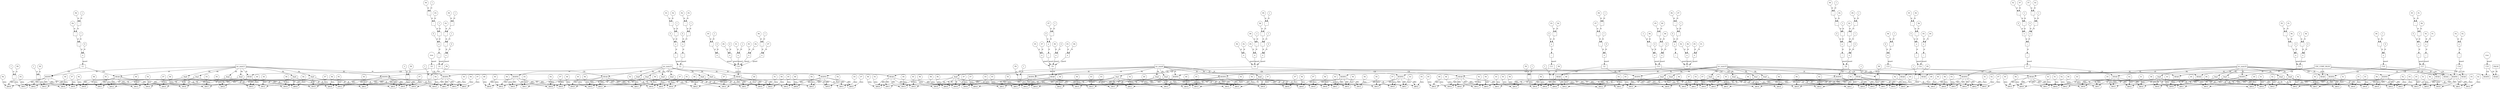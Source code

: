 // Horn Graph
digraph {
	"predicate_0" [label="inv_main11"  nodeName="predicate_0" class=predicateName GNNNodeID=0 shape="box"]
	"predicateArgument_0" [label="Arg0"  nodeName="predicateArgument_0" class=predicateArgument GNNNodeID=1 shape="ellipse"]
		"predicate_0" -> "predicateArgument_0" [ label="PA"]
	"predicateArgument_1" [label="Arg1"  nodeName="predicateArgument_1" class=predicateArgument GNNNodeID=2 shape="ellipse"]
		"predicate_0" -> "predicateArgument_1" [ label="PA"]
	"predicateArgument_2" [label="Arg2"  nodeName="predicateArgument_2" class=predicateArgument GNNNodeID=3 shape="ellipse"]
		"predicate_0" -> "predicateArgument_2" [ label="PA"]
	"predicateArgument_3" [label="Arg3"  nodeName="predicateArgument_3" class=predicateArgument GNNNodeID=4 shape="ellipse"]
		"predicate_0" -> "predicateArgument_3" [ label="PA"]
	"predicateArgument_4" [label="Arg4"  nodeName="predicateArgument_4" class=predicateArgument GNNNodeID=5 shape="ellipse"]
		"predicate_0" -> "predicateArgument_4" [ label="PA"]
	"predicateArgument_5" [label="Arg5"  nodeName="predicateArgument_5" class=predicateArgument GNNNodeID=6 shape="ellipse"]
		"predicate_0" -> "predicateArgument_5" [ label="PA"]
	"predicate_1" [label="inv_main10"  nodeName="predicate_1" class=predicateName GNNNodeID=7 shape="box"]
	"predicateArgument_6" [label="Arg0"  nodeName="predicateArgument_6" class=predicateArgument GNNNodeID=8 shape="ellipse"]
		"predicate_1" -> "predicateArgument_6" [ label="PA"]
	"predicateArgument_7" [label="Arg1"  nodeName="predicateArgument_7" class=predicateArgument GNNNodeID=9 shape="ellipse"]
		"predicate_1" -> "predicateArgument_7" [ label="PA"]
	"predicateArgument_8" [label="Arg2"  nodeName="predicateArgument_8" class=predicateArgument GNNNodeID=10 shape="ellipse"]
		"predicate_1" -> "predicateArgument_8" [ label="PA"]
	"predicateArgument_9" [label="Arg3"  nodeName="predicateArgument_9" class=predicateArgument GNNNodeID=11 shape="ellipse"]
		"predicate_1" -> "predicateArgument_9" [ label="PA"]
	"predicateArgument_10" [label="Arg4"  nodeName="predicateArgument_10" class=predicateArgument GNNNodeID=12 shape="ellipse"]
		"predicate_1" -> "predicateArgument_10" [ label="PA"]
	"predicateArgument_11" [label="Arg5"  nodeName="predicateArgument_11" class=predicateArgument GNNNodeID=13 shape="ellipse"]
		"predicate_1" -> "predicateArgument_11" [ label="PA"]
	"predicate_2" [label="inv_main19"  nodeName="predicate_2" class=predicateName GNNNodeID=14 shape="box"]
	"predicateArgument_12" [label="Arg0"  nodeName="predicateArgument_12" class=predicateArgument GNNNodeID=15 shape="ellipse"]
		"predicate_2" -> "predicateArgument_12" [ label="PA"]
	"predicateArgument_13" [label="Arg1"  nodeName="predicateArgument_13" class=predicateArgument GNNNodeID=16 shape="ellipse"]
		"predicate_2" -> "predicateArgument_13" [ label="PA"]
	"predicateArgument_14" [label="Arg2"  nodeName="predicateArgument_14" class=predicateArgument GNNNodeID=17 shape="ellipse"]
		"predicate_2" -> "predicateArgument_14" [ label="PA"]
	"predicateArgument_15" [label="Arg3"  nodeName="predicateArgument_15" class=predicateArgument GNNNodeID=18 shape="ellipse"]
		"predicate_2" -> "predicateArgument_15" [ label="PA"]
	"predicateArgument_16" [label="Arg4"  nodeName="predicateArgument_16" class=predicateArgument GNNNodeID=19 shape="ellipse"]
		"predicate_2" -> "predicateArgument_16" [ label="PA"]
	"predicateArgument_17" [label="Arg5"  nodeName="predicateArgument_17" class=predicateArgument GNNNodeID=20 shape="ellipse"]
		"predicate_2" -> "predicateArgument_17" [ label="PA"]
	"predicate_3" [label="inv_main6"  nodeName="predicate_3" class=predicateName GNNNodeID=21 shape="box"]
	"predicateArgument_18" [label="Arg0"  nodeName="predicateArgument_18" class=predicateArgument GNNNodeID=22 shape="ellipse"]
		"predicate_3" -> "predicateArgument_18" [ label="PA"]
	"predicateArgument_19" [label="Arg1"  nodeName="predicateArgument_19" class=predicateArgument GNNNodeID=23 shape="ellipse"]
		"predicate_3" -> "predicateArgument_19" [ label="PA"]
	"predicateArgument_20" [label="Arg2"  nodeName="predicateArgument_20" class=predicateArgument GNNNodeID=24 shape="ellipse"]
		"predicate_3" -> "predicateArgument_20" [ label="PA"]
	"predicateArgument_21" [label="Arg3"  nodeName="predicateArgument_21" class=predicateArgument GNNNodeID=25 shape="ellipse"]
		"predicate_3" -> "predicateArgument_21" [ label="PA"]
	"predicateArgument_22" [label="Arg4"  nodeName="predicateArgument_22" class=predicateArgument GNNNodeID=26 shape="ellipse"]
		"predicate_3" -> "predicateArgument_22" [ label="PA"]
	"predicate_4" [label="inv_main16"  nodeName="predicate_4" class=predicateName GNNNodeID=27 shape="box"]
	"predicateArgument_23" [label="Arg0"  nodeName="predicateArgument_23" class=predicateArgument GNNNodeID=28 shape="ellipse"]
		"predicate_4" -> "predicateArgument_23" [ label="PA"]
	"predicateArgument_24" [label="Arg1"  nodeName="predicateArgument_24" class=predicateArgument GNNNodeID=29 shape="ellipse"]
		"predicate_4" -> "predicateArgument_24" [ label="PA"]
	"predicateArgument_25" [label="Arg2"  nodeName="predicateArgument_25" class=predicateArgument GNNNodeID=30 shape="ellipse"]
		"predicate_4" -> "predicateArgument_25" [ label="PA"]
	"predicateArgument_26" [label="Arg3"  nodeName="predicateArgument_26" class=predicateArgument GNNNodeID=31 shape="ellipse"]
		"predicate_4" -> "predicateArgument_26" [ label="PA"]
	"predicateArgument_27" [label="Arg4"  nodeName="predicateArgument_27" class=predicateArgument GNNNodeID=32 shape="ellipse"]
		"predicate_4" -> "predicateArgument_27" [ label="PA"]
	"predicate_5" [label="CHC_COMP_FALSE"  nodeName="predicate_5" class=predicateName GNNNodeID=33 shape="box"]
	"predicate_6" [label="FALSE"  nodeName="predicate_6" class=predicateName GNNNodeID=34 shape="box"]
	"clause_0" [label="C0"  nodeName="clause_0" class=clause GNNNodeID=35 shape="box"]
	"true_36" [label="true"  nodeName="true_36" class=constant GNNNodeID=36 shape="circle"]
		"true_36" -> "clause_0" [ label="guard"]
	"clauseHead_0" [label="HEAD"  nodeName="clauseHead_0" class=clauseHead GNNNodeID=37 shape="box"]
		"clause_0" -> "clauseHead_0" [ label="CH"]
		"predicate_0" -> "clauseHead_0" [ label="PI"]
	"clauseArgument_0" [label="ARG0"  nodeName="clauseArgument_0" class=clauseArg GNNNodeID=38 shape="ellipse"]
		"clauseHead_0" -> "clauseArgument_0" [ label="ARG"]
		"predicateArgument_0" -> "clauseArgument_0" [ label="AI"]
	"P6_39" [label="P6"  nodeName="P6_39" class=symbolicConstant GNNNodeID=39 shape="circle"]
		"P6_39" -> "clauseArgument_0" [ label="data"]
	"clauseArgument_1" [label="ARG1"  nodeName="clauseArgument_1" class=clauseArg GNNNodeID=40 shape="ellipse"]
		"clauseHead_0" -> "clauseArgument_1" [ label="ARG"]
		"predicateArgument_1" -> "clauseArgument_1" [ label="AI"]
	"P3_41" [label="P3"  nodeName="P3_41" class=symbolicConstant GNNNodeID=41 shape="circle"]
		"P3_41" -> "clauseArgument_1" [ label="data"]
	"clauseArgument_2" [label="ARG2"  nodeName="clauseArgument_2" class=clauseArg GNNNodeID=42 shape="ellipse"]
		"clauseHead_0" -> "clauseArgument_2" [ label="ARG"]
		"predicateArgument_2" -> "clauseArgument_2" [ label="AI"]
	"P5_43" [label="P5"  nodeName="P5_43" class=symbolicConstant GNNNodeID=43 shape="circle"]
		"P5_43" -> "clauseArgument_2" [ label="data"]
	"clauseArgument_3" [label="ARG3"  nodeName="clauseArgument_3" class=clauseArg GNNNodeID=44 shape="ellipse"]
		"clauseHead_0" -> "clauseArgument_3" [ label="ARG"]
		"predicateArgument_3" -> "clauseArgument_3" [ label="AI"]
	"P0_45" [label="P0"  nodeName="P0_45" class=symbolicConstant GNNNodeID=45 shape="circle"]
		"P0_45" -> "clauseArgument_3" [ label="data"]
	"clauseArgument_4" [label="ARG4"  nodeName="clauseArgument_4" class=clauseArg GNNNodeID=46 shape="ellipse"]
		"clauseHead_0" -> "clauseArgument_4" [ label="ARG"]
		"predicateArgument_4" -> "clauseArgument_4" [ label="AI"]
	"P4_47" [label="P4"  nodeName="P4_47" class=symbolicConstant GNNNodeID=47 shape="circle"]
		"P4_47" -> "clauseArgument_4" [ label="data"]
	"clauseArgument_5" [label="ARG5"  nodeName="clauseArgument_5" class=clauseArg GNNNodeID=48 shape="ellipse"]
		"clauseHead_0" -> "clauseArgument_5" [ label="ARG"]
		"predicateArgument_5" -> "clauseArgument_5" [ label="AI"]
	"P7_49" [label="P7"  nodeName="P7_49" class=symbolicConstant GNNNodeID=49 shape="circle"]
		"P7_49" -> "clauseArgument_5" [ label="data"]
	"clauseBody_0" [label="BODY0"  nodeName="clauseBody_0" class=clauseBody GNNNodeID=50 shape="box"]
		"clause_0" -> "clauseBody_0" [ label="CB"]
		"predicate_1" -> "clauseBody_0" [ label="PI"]
	"clauseArgument_6" [label="ARG0"  nodeName="clauseArgument_6" class=clauseArg GNNNodeID=51 shape="ellipse"]
		"clauseBody_0" -> "clauseArgument_6" [ label="ARG"]
		"predicateArgument_6" -> "clauseArgument_6" [ label="AI"]
	"P6_52" [label="P6"  nodeName="P6_52" class=symbolicConstant GNNNodeID=52 shape="circle"]
		"P6_52" -> "clauseArgument_6" [ label="data"]
	"clauseArgument_7" [label="ARG1"  nodeName="clauseArgument_7" class=clauseArg GNNNodeID=53 shape="ellipse"]
		"clauseBody_0" -> "clauseArgument_7" [ label="ARG"]
		"predicateArgument_7" -> "clauseArgument_7" [ label="AI"]
	"P3_54" [label="P3"  nodeName="P3_54" class=symbolicConstant GNNNodeID=54 shape="circle"]
		"P3_54" -> "clauseArgument_7" [ label="data"]
	"clauseArgument_8" [label="ARG2"  nodeName="clauseArgument_8" class=clauseArg GNNNodeID=55 shape="ellipse"]
		"clauseBody_0" -> "clauseArgument_8" [ label="ARG"]
		"predicateArgument_8" -> "clauseArgument_8" [ label="AI"]
	"P5_56" [label="P5"  nodeName="P5_56" class=symbolicConstant GNNNodeID=56 shape="circle"]
		"P5_56" -> "clauseArgument_8" [ label="data"]
	"clauseArgument_9" [label="ARG3"  nodeName="clauseArgument_9" class=clauseArg GNNNodeID=57 shape="ellipse"]
		"clauseBody_0" -> "clauseArgument_9" [ label="ARG"]
		"predicateArgument_9" -> "clauseArgument_9" [ label="AI"]
	"P0_58" [label="P0"  nodeName="P0_58" class=symbolicConstant GNNNodeID=58 shape="circle"]
		"P0_58" -> "clauseArgument_9" [ label="data"]
	"clauseArgument_10" [label="ARG4"  nodeName="clauseArgument_10" class=clauseArg GNNNodeID=59 shape="ellipse"]
		"clauseBody_0" -> "clauseArgument_10" [ label="ARG"]
		"predicateArgument_10" -> "clauseArgument_10" [ label="AI"]
	"P4_60" [label="P4"  nodeName="P4_60" class=symbolicConstant GNNNodeID=60 shape="circle"]
		"P4_60" -> "clauseArgument_10" [ label="data"]
	"clauseArgument_11" [label="ARG5"  nodeName="clauseArgument_11" class=clauseArg GNNNodeID=61 shape="ellipse"]
		"clauseBody_0" -> "clauseArgument_11" [ label="ARG"]
		"predicateArgument_11" -> "clauseArgument_11" [ label="AI"]
	"P7_62" [label="P7"  nodeName="P7_62" class=symbolicConstant GNNNodeID=62 shape="circle"]
		"P7_62" -> "clauseArgument_11" [ label="data"]
	"clause_1" [label="C1"  nodeName="clause_1" class=clause GNNNodeID=63 shape="box"]
	">=_64" [label="="  nodeName=">=_64" class=operator GNNNodeID=64 shape="square"]
		">=_64" -> "clause_1" [ label="guard"]
	"0_65" [label="0"  nodeName="0_65" class=constant GNNNodeID=65 shape="circle"]
		"0_65" -> ">=_64" [ label="st"]
	"-_66" [label="-"  nodeName="-_66" class=operator GNNNodeID=66 shape="square"]
		"-_66" -> ">=_64" [ label="st"]
	"-_67" [label="-"  nodeName="-_67" class=operator GNNNodeID=67 shape="square"]
		"-_67" -> "-_66" [ label="st"]
	"P4_68" [label="P4"  nodeName="P4_68" class=symbolicConstant GNNNodeID=68 shape="circle"]
		"P4_68" -> "-_67" [ label="st"]
	"-_69" [label="-"  nodeName="-_69" class=operator GNNNodeID=69 shape="square"]
		"-_69" -> "-_67" [ label="st"]
	"P8_70" [label="P8"  nodeName="P8_70" class=symbolicConstant GNNNodeID=70 shape="circle"]
		"P8_70" -> "-_69" [ label="st"]
	"1_71" [label="1"  nodeName="1_71" class=constant GNNNodeID=71 shape="circle"]
		"1_71" -> "-_69" [ label="st"]
	"1_72" [label="1"  nodeName="1_72" class=constant GNNNodeID=72 shape="circle"]
		"1_72" -> "-_66" [ label="st"]
	"clauseHead_1" [label="HEAD"  nodeName="clauseHead_1" class=clauseHead GNNNodeID=73 shape="box"]
		"clause_1" -> "clauseHead_1" [ label="CH"]
		"predicate_0" -> "clauseHead_1" [ label="PI"]
	"clauseArgument_12" [label="ARG0"  nodeName="clauseArgument_12" class=clauseArg GNNNodeID=74 shape="ellipse"]
		"clauseHead_1" -> "clauseArgument_12" [ label="ARG"]
		"predicateArgument_0" -> "clauseArgument_12" [ label="AI"]
	"P6_75" [label="P6"  nodeName="P6_75" class=symbolicConstant GNNNodeID=75 shape="circle"]
		"P6_75" -> "clauseArgument_12" [ label="data"]
	"clauseArgument_13" [label="ARG1"  nodeName="clauseArgument_13" class=clauseArg GNNNodeID=76 shape="ellipse"]
		"clauseHead_1" -> "clauseArgument_13" [ label="ARG"]
		"predicateArgument_1" -> "clauseArgument_13" [ label="AI"]
	"P8_77" [label="P8"  nodeName="P8_77" class=symbolicConstant GNNNodeID=77 shape="circle"]
		"P8_77" -> "clauseArgument_13" [ label="data"]
	"clauseArgument_14" [label="ARG2"  nodeName="clauseArgument_14" class=clauseArg GNNNodeID=78 shape="ellipse"]
		"clauseHead_1" -> "clauseArgument_14" [ label="ARG"]
		"predicateArgument_2" -> "clauseArgument_14" [ label="AI"]
	"P5_79" [label="P5"  nodeName="P5_79" class=symbolicConstant GNNNodeID=79 shape="circle"]
		"P5_79" -> "clauseArgument_14" [ label="data"]
	"clauseArgument_15" [label="ARG3"  nodeName="clauseArgument_15" class=clauseArg GNNNodeID=80 shape="ellipse"]
		"clauseHead_1" -> "clauseArgument_15" [ label="ARG"]
		"predicateArgument_3" -> "clauseArgument_15" [ label="AI"]
	"P9_81" [label="P9"  nodeName="P9_81" class=symbolicConstant GNNNodeID=81 shape="circle"]
		"P9_81" -> "clauseArgument_15" [ label="data"]
	"clauseArgument_16" [label="ARG4"  nodeName="clauseArgument_16" class=clauseArg GNNNodeID=82 shape="ellipse"]
		"clauseHead_1" -> "clauseArgument_16" [ label="ARG"]
		"predicateArgument_4" -> "clauseArgument_16" [ label="AI"]
	"P4_83" [label="P4"  nodeName="P4_83" class=symbolicConstant GNNNodeID=83 shape="circle"]
		"P4_83" -> "clauseArgument_16" [ label="data"]
	"clauseArgument_17" [label="ARG5"  nodeName="clauseArgument_17" class=clauseArg GNNNodeID=84 shape="ellipse"]
		"clauseHead_1" -> "clauseArgument_17" [ label="ARG"]
		"predicateArgument_5" -> "clauseArgument_17" [ label="AI"]
	"P7_85" [label="P7"  nodeName="P7_85" class=symbolicConstant GNNNodeID=85 shape="circle"]
		"P7_85" -> "clauseArgument_17" [ label="data"]
	"clauseBody_1" [label="BODY0"  nodeName="clauseBody_1" class=clauseBody GNNNodeID=86 shape="box"]
		"clause_1" -> "clauseBody_1" [ label="CB"]
		"predicate_0" -> "clauseBody_1" [ label="PI"]
	"clauseArgument_18" [label="ARG0"  nodeName="clauseArgument_18" class=clauseArg GNNNodeID=87 shape="ellipse"]
		"clauseBody_1" -> "clauseArgument_18" [ label="ARG"]
		"predicateArgument_0" -> "clauseArgument_18" [ label="AI"]
	"P6_88" [label="P6"  nodeName="P6_88" class=symbolicConstant GNNNodeID=88 shape="circle"]
		"P6_88" -> "clauseArgument_18" [ label="data"]
	"clauseArgument_19" [label="ARG1"  nodeName="clauseArgument_19" class=clauseArg GNNNodeID=89 shape="ellipse"]
		"clauseBody_1" -> "clauseArgument_19" [ label="ARG"]
		"predicateArgument_1" -> "clauseArgument_19" [ label="AI"]
	"-_90" [label="-"  nodeName="-_90" class=operator GNNNodeID=90 shape="square"]
		"-_90" -> "clauseArgument_19" [ label="data"]
	"P8_91" [label="P8"  nodeName="P8_91" class=symbolicConstant GNNNodeID=91 shape="circle"]
		"P8_91" -> "-_90" [ label="st"]
	"1_92" [label="1"  nodeName="1_92" class=constant GNNNodeID=92 shape="circle"]
		"1_92" -> "-_90" [ label="st"]
	"clauseArgument_20" [label="ARG2"  nodeName="clauseArgument_20" class=clauseArg GNNNodeID=93 shape="ellipse"]
		"clauseBody_1" -> "clauseArgument_20" [ label="ARG"]
		"predicateArgument_2" -> "clauseArgument_20" [ label="AI"]
	"P5_94" [label="P5"  nodeName="P5_94" class=symbolicConstant GNNNodeID=94 shape="circle"]
		"P5_94" -> "clauseArgument_20" [ label="data"]
	"clauseArgument_21" [label="ARG3"  nodeName="clauseArgument_21" class=clauseArg GNNNodeID=95 shape="ellipse"]
		"clauseBody_1" -> "clauseArgument_21" [ label="ARG"]
		"predicateArgument_3" -> "clauseArgument_21" [ label="AI"]
	"-_96" [label="-"  nodeName="-_96" class=operator GNNNodeID=96 shape="square"]
		"-_96" -> "clauseArgument_21" [ label="data"]
	"P9_97" [label="P9"  nodeName="P9_97" class=symbolicConstant GNNNodeID=97 shape="circle"]
		"P9_97" -> "-_96" [ label="st"]
	"1_98" [label="1"  nodeName="1_98" class=constant GNNNodeID=98 shape="circle"]
		"1_98" -> "-_96" [ label="st"]
	"clauseArgument_22" [label="ARG4"  nodeName="clauseArgument_22" class=clauseArg GNNNodeID=99 shape="ellipse"]
		"clauseBody_1" -> "clauseArgument_22" [ label="ARG"]
		"predicateArgument_4" -> "clauseArgument_22" [ label="AI"]
	"P4_100" [label="P4"  nodeName="P4_100" class=symbolicConstant GNNNodeID=100 shape="circle"]
		"P4_100" -> "clauseArgument_22" [ label="data"]
	"clauseArgument_23" [label="ARG5"  nodeName="clauseArgument_23" class=clauseArg GNNNodeID=101 shape="ellipse"]
		"clauseBody_1" -> "clauseArgument_23" [ label="ARG"]
		"predicateArgument_5" -> "clauseArgument_23" [ label="AI"]
	"P7_102" [label="P7"  nodeName="P7_102" class=symbolicConstant GNNNodeID=102 shape="circle"]
		"P7_102" -> "clauseArgument_23" [ label="data"]
	"clause_2" [label="C2"  nodeName="clause_2" class=clause GNNNodeID=103 shape="box"]
	">=_104" [label="="  nodeName=">=_104" class=operator GNNNodeID=104 shape="square"]
		">=_104" -> "clause_2" [ label="guard"]
	"0_105" [label="0"  nodeName="0_105" class=constant GNNNodeID=105 shape="circle"]
		"0_105" -> ">=_104" [ label="st"]
	"-_106" [label="-"  nodeName="-_106" class=operator GNNNodeID=106 shape="square"]
		"-_106" -> ">=_104" [ label="st"]
	"-_107" [label="-"  nodeName="-_107" class=operator GNNNodeID=107 shape="square"]
		"-_107" -> "-_106" [ label="st"]
	"P7_108" [label="P7"  nodeName="P7_108" class=symbolicConstant GNNNodeID=108 shape="circle"]
		"P7_108" -> "-_107" [ label="st"]
	"-_109" [label="-"  nodeName="-_109" class=operator GNNNodeID=109 shape="square"]
		"-_109" -> "-_107" [ label="st"]
	"P8_110" [label="P8"  nodeName="P8_110" class=symbolicConstant GNNNodeID=110 shape="circle"]
		"P8_110" -> "-_109" [ label="st"]
	"1_111" [label="1"  nodeName="1_111" class=constant GNNNodeID=111 shape="circle"]
		"1_111" -> "-_109" [ label="st"]
	"1_112" [label="1"  nodeName="1_112" class=constant GNNNodeID=112 shape="circle"]
		"1_112" -> "-_106" [ label="st"]
	"clauseHead_2" [label="HEAD"  nodeName="clauseHead_2" class=clauseHead GNNNodeID=113 shape="box"]
		"clause_2" -> "clauseHead_2" [ label="CH"]
		"predicate_2" -> "clauseHead_2" [ label="PI"]
	"clauseArgument_24" [label="ARG0"  nodeName="clauseArgument_24" class=clauseArg GNNNodeID=114 shape="ellipse"]
		"clauseHead_2" -> "clauseArgument_24" [ label="ARG"]
		"predicateArgument_12" -> "clauseArgument_24" [ label="AI"]
	"P6_115" [label="P6"  nodeName="P6_115" class=symbolicConstant GNNNodeID=115 shape="circle"]
		"P6_115" -> "clauseArgument_24" [ label="data"]
	"clauseArgument_25" [label="ARG1"  nodeName="clauseArgument_25" class=clauseArg GNNNodeID=116 shape="ellipse"]
		"clauseHead_2" -> "clauseArgument_25" [ label="ARG"]
		"predicateArgument_13" -> "clauseArgument_25" [ label="AI"]
	"P3_117" [label="P3"  nodeName="P3_117" class=symbolicConstant GNNNodeID=117 shape="circle"]
		"P3_117" -> "clauseArgument_25" [ label="data"]
	"clauseArgument_26" [label="ARG2"  nodeName="clauseArgument_26" class=clauseArg GNNNodeID=118 shape="ellipse"]
		"clauseHead_2" -> "clauseArgument_26" [ label="ARG"]
		"predicateArgument_14" -> "clauseArgument_26" [ label="AI"]
	"P8_119" [label="P8"  nodeName="P8_119" class=symbolicConstant GNNNodeID=119 shape="circle"]
		"P8_119" -> "clauseArgument_26" [ label="data"]
	"clauseArgument_27" [label="ARG3"  nodeName="clauseArgument_27" class=clauseArg GNNNodeID=120 shape="ellipse"]
		"clauseHead_2" -> "clauseArgument_27" [ label="ARG"]
		"predicateArgument_15" -> "clauseArgument_27" [ label="AI"]
	"P5_121" [label="P5"  nodeName="P5_121" class=symbolicConstant GNNNodeID=121 shape="circle"]
		"P5_121" -> "clauseArgument_27" [ label="data"]
	"clauseArgument_28" [label="ARG4"  nodeName="clauseArgument_28" class=clauseArg GNNNodeID=122 shape="ellipse"]
		"clauseHead_2" -> "clauseArgument_28" [ label="ARG"]
		"predicateArgument_16" -> "clauseArgument_28" [ label="AI"]
	"P9_123" [label="P9"  nodeName="P9_123" class=symbolicConstant GNNNodeID=123 shape="circle"]
		"P9_123" -> "clauseArgument_28" [ label="data"]
	"clauseArgument_29" [label="ARG5"  nodeName="clauseArgument_29" class=clauseArg GNNNodeID=124 shape="ellipse"]
		"clauseHead_2" -> "clauseArgument_29" [ label="ARG"]
		"predicateArgument_17" -> "clauseArgument_29" [ label="AI"]
	"P7_125" [label="P7"  nodeName="P7_125" class=symbolicConstant GNNNodeID=125 shape="circle"]
		"P7_125" -> "clauseArgument_29" [ label="data"]
	"clauseBody_2" [label="BODY0"  nodeName="clauseBody_2" class=clauseBody GNNNodeID=126 shape="box"]
		"clause_2" -> "clauseBody_2" [ label="CB"]
		"predicate_2" -> "clauseBody_2" [ label="PI"]
	"clauseArgument_30" [label="ARG0"  nodeName="clauseArgument_30" class=clauseArg GNNNodeID=127 shape="ellipse"]
		"clauseBody_2" -> "clauseArgument_30" [ label="ARG"]
		"predicateArgument_12" -> "clauseArgument_30" [ label="AI"]
	"P6_128" [label="P6"  nodeName="P6_128" class=symbolicConstant GNNNodeID=128 shape="circle"]
		"P6_128" -> "clauseArgument_30" [ label="data"]
	"clauseArgument_31" [label="ARG1"  nodeName="clauseArgument_31" class=clauseArg GNNNodeID=129 shape="ellipse"]
		"clauseBody_2" -> "clauseArgument_31" [ label="ARG"]
		"predicateArgument_13" -> "clauseArgument_31" [ label="AI"]
	"P3_130" [label="P3"  nodeName="P3_130" class=symbolicConstant GNNNodeID=130 shape="circle"]
		"P3_130" -> "clauseArgument_31" [ label="data"]
	"clauseArgument_32" [label="ARG2"  nodeName="clauseArgument_32" class=clauseArg GNNNodeID=131 shape="ellipse"]
		"clauseBody_2" -> "clauseArgument_32" [ label="ARG"]
		"predicateArgument_14" -> "clauseArgument_32" [ label="AI"]
	"-_132" [label="-"  nodeName="-_132" class=operator GNNNodeID=132 shape="square"]
		"-_132" -> "clauseArgument_32" [ label="data"]
	"P8_133" [label="P8"  nodeName="P8_133" class=symbolicConstant GNNNodeID=133 shape="circle"]
		"P8_133" -> "-_132" [ label="st"]
	"1_134" [label="1"  nodeName="1_134" class=constant GNNNodeID=134 shape="circle"]
		"1_134" -> "-_132" [ label="st"]
	"clauseArgument_33" [label="ARG3"  nodeName="clauseArgument_33" class=clauseArg GNNNodeID=135 shape="ellipse"]
		"clauseBody_2" -> "clauseArgument_33" [ label="ARG"]
		"predicateArgument_15" -> "clauseArgument_33" [ label="AI"]
	"P5_136" [label="P5"  nodeName="P5_136" class=symbolicConstant GNNNodeID=136 shape="circle"]
		"P5_136" -> "clauseArgument_33" [ label="data"]
	"clauseArgument_34" [label="ARG4"  nodeName="clauseArgument_34" class=clauseArg GNNNodeID=137 shape="ellipse"]
		"clauseBody_2" -> "clauseArgument_34" [ label="ARG"]
		"predicateArgument_16" -> "clauseArgument_34" [ label="AI"]
	"-_138" [label="-"  nodeName="-_138" class=operator GNNNodeID=138 shape="square"]
		"-_138" -> "clauseArgument_34" [ label="data"]
	"P9_139" [label="P9"  nodeName="P9_139" class=symbolicConstant GNNNodeID=139 shape="circle"]
		"P9_139" -> "-_138" [ label="st"]
	"1_140" [label="1"  nodeName="1_140" class=constant GNNNodeID=140 shape="circle"]
		"1_140" -> "-_138" [ label="st"]
	"clauseArgument_35" [label="ARG5"  nodeName="clauseArgument_35" class=clauseArg GNNNodeID=141 shape="ellipse"]
		"clauseBody_2" -> "clauseArgument_35" [ label="ARG"]
		"predicateArgument_17" -> "clauseArgument_35" [ label="AI"]
	"P7_142" [label="P7"  nodeName="P7_142" class=symbolicConstant GNNNodeID=142 shape="circle"]
		"P7_142" -> "clauseArgument_35" [ label="data"]
	"clause_3" [label="C3"  nodeName="clause_3" class=clause GNNNodeID=143 shape="box"]
	"!_144" [label="!"  nodeName="!_144" class=operator GNNNodeID=144 shape="square"]
		"!_144" -> "clause_3" [ label="guard"]
	">=_145" [label="="  nodeName=">=_145" class=operator GNNNodeID=145 shape="square"]
		">=_145" -> "!_144" [ label="st"]
	"0_146" [label="0"  nodeName="0_146" class=constant GNNNodeID=146 shape="circle"]
		"0_146" -> ">=_145" [ label="st"]
	"-_147" [label="-"  nodeName="-_147" class=operator GNNNodeID=147 shape="square"]
		"-_147" -> ">=_145" [ label="st"]
	"-_148" [label="-"  nodeName="-_148" class=operator GNNNodeID=148 shape="square"]
		"-_148" -> "-_147" [ label="st"]
	"P3_149" [label="P3"  nodeName="P3_149" class=symbolicConstant GNNNodeID=149 shape="circle"]
		"P3_149" -> "-_148" [ label="st"]
	"P4_150" [label="P4"  nodeName="P4_150" class=symbolicConstant GNNNodeID=150 shape="circle"]
		"P4_150" -> "-_148" [ label="st"]
	"1_151" [label="1"  nodeName="1_151" class=constant GNNNodeID=151 shape="circle"]
		"1_151" -> "-_147" [ label="st"]
	"!_152" [label="!"  nodeName="!_152" class=operator GNNNodeID=152 shape="square"]
		"!_152" -> "clause_3" [ label="guard"]
	">=_153" [label="="  nodeName=">=_153" class=operator GNNNodeID=153 shape="square"]
		">=_153" -> "!_152" [ label="st"]
	"0_154" [label="0"  nodeName="0_154" class=constant GNNNodeID=154 shape="circle"]
		"0_154" -> ">=_153" [ label="st"]
	"-_155" [label="-"  nodeName="-_155" class=operator GNNNodeID=155 shape="square"]
		"-_155" -> ">=_153" [ label="st"]
	"-_156" [label="-"  nodeName="-_156" class=operator GNNNodeID=156 shape="square"]
		"-_156" -> "-_155" [ label="st"]
	"P4_157" [label="P4"  nodeName="P4_157" class=symbolicConstant GNNNodeID=157 shape="circle"]
		"P4_157" -> "-_156" [ label="st"]
	"P3_158" [label="P3"  nodeName="P3_158" class=symbolicConstant GNNNodeID=158 shape="circle"]
		"P3_158" -> "-_156" [ label="st"]
	"1_159" [label="1"  nodeName="1_159" class=constant GNNNodeID=159 shape="circle"]
		"1_159" -> "-_155" [ label="st"]
	"clauseHead_3" [label="HEAD"  nodeName="clauseHead_3" class=clauseHead GNNNodeID=160 shape="box"]
		"clause_3" -> "clauseHead_3" [ label="CH"]
		"predicate_3" -> "clauseHead_3" [ label="PI"]
	"clauseArgument_36" [label="ARG0"  nodeName="clauseArgument_36" class=clauseArg GNNNodeID=161 shape="ellipse"]
		"clauseHead_3" -> "clauseArgument_36" [ label="ARG"]
		"predicateArgument_18" -> "clauseArgument_36" [ label="AI"]
	"P6_162" [label="P6"  nodeName="P6_162" class=symbolicConstant GNNNodeID=162 shape="circle"]
		"P6_162" -> "clauseArgument_36" [ label="data"]
	"clauseArgument_37" [label="ARG1"  nodeName="clauseArgument_37" class=clauseArg GNNNodeID=163 shape="ellipse"]
		"clauseHead_3" -> "clauseArgument_37" [ label="ARG"]
		"predicateArgument_19" -> "clauseArgument_37" [ label="AI"]
	"P3_164" [label="P3"  nodeName="P3_164" class=symbolicConstant GNNNodeID=164 shape="circle"]
		"P3_164" -> "clauseArgument_37" [ label="data"]
	"clauseArgument_38" [label="ARG2"  nodeName="clauseArgument_38" class=clauseArg GNNNodeID=165 shape="ellipse"]
		"clauseHead_3" -> "clauseArgument_38" [ label="ARG"]
		"predicateArgument_20" -> "clauseArgument_38" [ label="AI"]
	"P5_166" [label="P5"  nodeName="P5_166" class=symbolicConstant GNNNodeID=166 shape="circle"]
		"P5_166" -> "clauseArgument_38" [ label="data"]
	"clauseArgument_39" [label="ARG3"  nodeName="clauseArgument_39" class=clauseArg GNNNodeID=167 shape="ellipse"]
		"clauseHead_3" -> "clauseArgument_39" [ label="ARG"]
		"predicateArgument_21" -> "clauseArgument_39" [ label="AI"]
	"P0_168" [label="P0"  nodeName="P0_168" class=symbolicConstant GNNNodeID=168 shape="circle"]
		"P0_168" -> "clauseArgument_39" [ label="data"]
	"clauseArgument_40" [label="ARG4"  nodeName="clauseArgument_40" class=clauseArg GNNNodeID=169 shape="ellipse"]
		"clauseHead_3" -> "clauseArgument_40" [ label="ARG"]
		"predicateArgument_22" -> "clauseArgument_40" [ label="AI"]
	"P7_170" [label="P7"  nodeName="P7_170" class=symbolicConstant GNNNodeID=170 shape="circle"]
		"P7_170" -> "clauseArgument_40" [ label="data"]
	"clauseBody_3" [label="BODY0"  nodeName="clauseBody_3" class=clauseBody GNNNodeID=171 shape="box"]
		"clause_3" -> "clauseBody_3" [ label="CB"]
		"predicate_0" -> "clauseBody_3" [ label="PI"]
	"clauseArgument_41" [label="ARG0"  nodeName="clauseArgument_41" class=clauseArg GNNNodeID=172 shape="ellipse"]
		"clauseBody_3" -> "clauseArgument_41" [ label="ARG"]
		"predicateArgument_0" -> "clauseArgument_41" [ label="AI"]
	"P6_173" [label="P6"  nodeName="P6_173" class=symbolicConstant GNNNodeID=173 shape="circle"]
		"P6_173" -> "clauseArgument_41" [ label="data"]
	"clauseArgument_42" [label="ARG1"  nodeName="clauseArgument_42" class=clauseArg GNNNodeID=174 shape="ellipse"]
		"clauseBody_3" -> "clauseArgument_42" [ label="ARG"]
		"predicateArgument_1" -> "clauseArgument_42" [ label="AI"]
	"P3_175" [label="P3"  nodeName="P3_175" class=symbolicConstant GNNNodeID=175 shape="circle"]
		"P3_175" -> "clauseArgument_42" [ label="data"]
	"clauseArgument_43" [label="ARG2"  nodeName="clauseArgument_43" class=clauseArg GNNNodeID=176 shape="ellipse"]
		"clauseBody_3" -> "clauseArgument_43" [ label="ARG"]
		"predicateArgument_2" -> "clauseArgument_43" [ label="AI"]
	"P5_177" [label="P5"  nodeName="P5_177" class=symbolicConstant GNNNodeID=177 shape="circle"]
		"P5_177" -> "clauseArgument_43" [ label="data"]
	"clauseArgument_44" [label="ARG3"  nodeName="clauseArgument_44" class=clauseArg GNNNodeID=178 shape="ellipse"]
		"clauseBody_3" -> "clauseArgument_44" [ label="ARG"]
		"predicateArgument_3" -> "clauseArgument_44" [ label="AI"]
	"P0_179" [label="P0"  nodeName="P0_179" class=symbolicConstant GNNNodeID=179 shape="circle"]
		"P0_179" -> "clauseArgument_44" [ label="data"]
	"clauseArgument_45" [label="ARG4"  nodeName="clauseArgument_45" class=clauseArg GNNNodeID=180 shape="ellipse"]
		"clauseBody_3" -> "clauseArgument_45" [ label="ARG"]
		"predicateArgument_4" -> "clauseArgument_45" [ label="AI"]
	"P4_181" [label="P4"  nodeName="P4_181" class=symbolicConstant GNNNodeID=181 shape="circle"]
		"P4_181" -> "clauseArgument_45" [ label="data"]
	"clauseArgument_46" [label="ARG5"  nodeName="clauseArgument_46" class=clauseArg GNNNodeID=182 shape="ellipse"]
		"clauseBody_3" -> "clauseArgument_46" [ label="ARG"]
		"predicateArgument_5" -> "clauseArgument_46" [ label="AI"]
	"P7_183" [label="P7"  nodeName="P7_183" class=symbolicConstant GNNNodeID=183 shape="circle"]
		"P7_183" -> "clauseArgument_46" [ label="data"]
	"clause_4" [label="C4"  nodeName="clause_4" class=clause GNNNodeID=184 shape="box"]
	"!_185" [label="!"  nodeName="!_185" class=operator GNNNodeID=185 shape="square"]
		"!_185" -> "clause_4" [ label="guard"]
	">=_186" [label="="  nodeName=">=_186" class=operator GNNNodeID=186 shape="square"]
		">=_186" -> "!_185" [ label="st"]
	"0_187" [label="0"  nodeName="0_187" class=constant GNNNodeID=187 shape="circle"]
		"0_187" -> ">=_186" [ label="st"]
	"-_188" [label="-"  nodeName="-_188" class=operator GNNNodeID=188 shape="square"]
		"-_188" -> ">=_186" [ label="st"]
	"-_189" [label="-"  nodeName="-_189" class=operator GNNNodeID=189 shape="square"]
		"-_189" -> "-_188" [ label="st"]
	"-_190" [label="-"  nodeName="-_190" class=operator GNNNodeID=190 shape="square"]
		"-_190" -> "-_189" [ label="st"]
	"P9_191" [label="P9"  nodeName="P9_191" class=symbolicConstant GNNNodeID=191 shape="circle"]
		"P9_191" -> "-_190" [ label="st"]
	"1_192" [label="1"  nodeName="1_192" class=constant GNNNodeID=192 shape="circle"]
		"1_192" -> "-_190" [ label="st"]
	"P3_193" [label="P3"  nodeName="P3_193" class=symbolicConstant GNNNodeID=193 shape="circle"]
		"P3_193" -> "-_189" [ label="st"]
	"1_194" [label="1"  nodeName="1_194" class=constant GNNNodeID=194 shape="circle"]
		"1_194" -> "-_188" [ label="st"]
	">=_195" [label="="  nodeName=">=_195" class=operator GNNNodeID=195 shape="square"]
		">=_195" -> "clause_4" [ label="guard"]
	"0_196" [label="0"  nodeName="0_196" class=constant GNNNodeID=196 shape="circle"]
		"0_196" -> ">=_195" [ label="st"]
	"-_197" [label="-"  nodeName="-_197" class=operator GNNNodeID=197 shape="square"]
		"-_197" -> ">=_195" [ label="st"]
	"-_198" [label="-"  nodeName="-_198" class=operator GNNNodeID=198 shape="square"]
		"-_198" -> "-_197" [ label="st"]
	"P3_199" [label="P3"  nodeName="P3_199" class=symbolicConstant GNNNodeID=199 shape="circle"]
		"P3_199" -> "-_198" [ label="st"]
	"-_200" [label="-"  nodeName="-_200" class=operator GNNNodeID=200 shape="square"]
		"-_200" -> "-_198" [ label="st"]
	"P9_201" [label="P9"  nodeName="P9_201" class=symbolicConstant GNNNodeID=201 shape="circle"]
		"P9_201" -> "-_200" [ label="st"]
	"1_202" [label="1"  nodeName="1_202" class=constant GNNNodeID=202 shape="circle"]
		"1_202" -> "-_200" [ label="st"]
	"1_203" [label="1"  nodeName="1_203" class=constant GNNNodeID=203 shape="circle"]
		"1_203" -> "-_197" [ label="st"]
	"clauseHead_4" [label="HEAD"  nodeName="clauseHead_4" class=clauseHead GNNNodeID=204 shape="box"]
		"clause_4" -> "clauseHead_4" [ label="CH"]
		"predicate_1" -> "clauseHead_4" [ label="PI"]
	"clauseArgument_47" [label="ARG0"  nodeName="clauseArgument_47" class=clauseArg GNNNodeID=205 shape="ellipse"]
		"clauseHead_4" -> "clauseArgument_47" [ label="ARG"]
		"predicateArgument_6" -> "clauseArgument_47" [ label="AI"]
	"P6_206" [label="P6"  nodeName="P6_206" class=symbolicConstant GNNNodeID=206 shape="circle"]
		"P6_206" -> "clauseArgument_47" [ label="data"]
	"clauseArgument_48" [label="ARG1"  nodeName="clauseArgument_48" class=clauseArg GNNNodeID=207 shape="ellipse"]
		"clauseHead_4" -> "clauseArgument_48" [ label="ARG"]
		"predicateArgument_7" -> "clauseArgument_48" [ label="AI"]
	"P3_208" [label="P3"  nodeName="P3_208" class=symbolicConstant GNNNodeID=208 shape="circle"]
		"P3_208" -> "clauseArgument_48" [ label="data"]
	"clauseArgument_49" [label="ARG2"  nodeName="clauseArgument_49" class=clauseArg GNNNodeID=209 shape="ellipse"]
		"clauseHead_4" -> "clauseArgument_49" [ label="ARG"]
		"predicateArgument_8" -> "clauseArgument_49" [ label="AI"]
	"P5_210" [label="P5"  nodeName="P5_210" class=symbolicConstant GNNNodeID=210 shape="circle"]
		"P5_210" -> "clauseArgument_49" [ label="data"]
	"clauseArgument_50" [label="ARG3"  nodeName="clauseArgument_50" class=clauseArg GNNNodeID=211 shape="ellipse"]
		"clauseHead_4" -> "clauseArgument_50" [ label="ARG"]
		"predicateArgument_9" -> "clauseArgument_50" [ label="AI"]
	"P8_212" [label="P8"  nodeName="P8_212" class=symbolicConstant GNNNodeID=212 shape="circle"]
		"P8_212" -> "clauseArgument_50" [ label="data"]
	"clauseArgument_51" [label="ARG4"  nodeName="clauseArgument_51" class=clauseArg GNNNodeID=213 shape="ellipse"]
		"clauseHead_4" -> "clauseArgument_51" [ label="ARG"]
		"predicateArgument_10" -> "clauseArgument_51" [ label="AI"]
	"P9_214" [label="P9"  nodeName="P9_214" class=symbolicConstant GNNNodeID=214 shape="circle"]
		"P9_214" -> "clauseArgument_51" [ label="data"]
	"clauseArgument_52" [label="ARG5"  nodeName="clauseArgument_52" class=clauseArg GNNNodeID=215 shape="ellipse"]
		"clauseHead_4" -> "clauseArgument_52" [ label="ARG"]
		"predicateArgument_11" -> "clauseArgument_52" [ label="AI"]
	"P7_216" [label="P7"  nodeName="P7_216" class=symbolicConstant GNNNodeID=216 shape="circle"]
		"P7_216" -> "clauseArgument_52" [ label="data"]
	"clauseBody_4" [label="BODY0"  nodeName="clauseBody_4" class=clauseBody GNNNodeID=217 shape="box"]
		"clause_4" -> "clauseBody_4" [ label="CB"]
		"predicate_0" -> "clauseBody_4" [ label="PI"]
	"clauseArgument_53" [label="ARG0"  nodeName="clauseArgument_53" class=clauseArg GNNNodeID=218 shape="ellipse"]
		"clauseBody_4" -> "clauseArgument_53" [ label="ARG"]
		"predicateArgument_0" -> "clauseArgument_53" [ label="AI"]
	"P6_219" [label="P6"  nodeName="P6_219" class=symbolicConstant GNNNodeID=219 shape="circle"]
		"P6_219" -> "clauseArgument_53" [ label="data"]
	"clauseArgument_54" [label="ARG1"  nodeName="clauseArgument_54" class=clauseArg GNNNodeID=220 shape="ellipse"]
		"clauseBody_4" -> "clauseArgument_54" [ label="ARG"]
		"predicateArgument_1" -> "clauseArgument_54" [ label="AI"]
	"P3_221" [label="P3"  nodeName="P3_221" class=symbolicConstant GNNNodeID=221 shape="circle"]
		"P3_221" -> "clauseArgument_54" [ label="data"]
	"clauseArgument_55" [label="ARG2"  nodeName="clauseArgument_55" class=clauseArg GNNNodeID=222 shape="ellipse"]
		"clauseBody_4" -> "clauseArgument_55" [ label="ARG"]
		"predicateArgument_2" -> "clauseArgument_55" [ label="AI"]
	"P5_223" [label="P5"  nodeName="P5_223" class=symbolicConstant GNNNodeID=223 shape="circle"]
		"P5_223" -> "clauseArgument_55" [ label="data"]
	"clauseArgument_56" [label="ARG3"  nodeName="clauseArgument_56" class=clauseArg GNNNodeID=224 shape="ellipse"]
		"clauseBody_4" -> "clauseArgument_56" [ label="ARG"]
		"predicateArgument_3" -> "clauseArgument_56" [ label="AI"]
	"-_225" [label="-"  nodeName="-_225" class=operator GNNNodeID=225 shape="square"]
		"-_225" -> "clauseArgument_56" [ label="data"]
	"P8_226" [label="P8"  nodeName="P8_226" class=symbolicConstant GNNNodeID=226 shape="circle"]
		"P8_226" -> "-_225" [ label="st"]
	"-1_227" [label="-1"  nodeName="-1_227" class=constant GNNNodeID=227 shape="circle"]
		"-1_227" -> "-_225" [ label="st"]
	"clauseArgument_57" [label="ARG4"  nodeName="clauseArgument_57" class=clauseArg GNNNodeID=228 shape="ellipse"]
		"clauseBody_4" -> "clauseArgument_57" [ label="ARG"]
		"predicateArgument_4" -> "clauseArgument_57" [ label="AI"]
	"-_229" [label="-"  nodeName="-_229" class=operator GNNNodeID=229 shape="square"]
		"-_229" -> "clauseArgument_57" [ label="data"]
	"P9_230" [label="P9"  nodeName="P9_230" class=symbolicConstant GNNNodeID=230 shape="circle"]
		"P9_230" -> "-_229" [ label="st"]
	"1_231" [label="1"  nodeName="1_231" class=constant GNNNodeID=231 shape="circle"]
		"1_231" -> "-_229" [ label="st"]
	"clauseArgument_58" [label="ARG5"  nodeName="clauseArgument_58" class=clauseArg GNNNodeID=232 shape="ellipse"]
		"clauseBody_4" -> "clauseArgument_58" [ label="ARG"]
		"predicateArgument_5" -> "clauseArgument_58" [ label="AI"]
	"P7_233" [label="P7"  nodeName="P7_233" class=symbolicConstant GNNNodeID=233 shape="circle"]
		"P7_233" -> "clauseArgument_58" [ label="data"]
	"clause_5" [label="C5"  nodeName="clause_5" class=clause GNNNodeID=234 shape="box"]
	"!_235" [label="!"  nodeName="!_235" class=operator GNNNodeID=235 shape="square"]
		"!_235" -> "clause_5" [ label="guard"]
	">=_236" [label="="  nodeName=">=_236" class=operator GNNNodeID=236 shape="square"]
		">=_236" -> "!_235" [ label="st"]
	"0_237" [label="0"  nodeName="0_237" class=constant GNNNodeID=237 shape="circle"]
		"0_237" -> ">=_236" [ label="st"]
	"-_238" [label="-"  nodeName="-_238" class=operator GNNNodeID=238 shape="square"]
		"-_238" -> ">=_236" [ label="st"]
	"-_239" [label="-"  nodeName="-_239" class=operator GNNNodeID=239 shape="square"]
		"-_239" -> "-_238" [ label="st"]
	"P6_240" [label="P6"  nodeName="P6_240" class=symbolicConstant GNNNodeID=240 shape="circle"]
		"P6_240" -> "-_239" [ label="st"]
	"P7_241" [label="P7"  nodeName="P7_241" class=symbolicConstant GNNNodeID=241 shape="circle"]
		"P7_241" -> "-_239" [ label="st"]
	"1_242" [label="1"  nodeName="1_242" class=constant GNNNodeID=242 shape="circle"]
		"1_242" -> "-_238" [ label="st"]
	"=_243" [label="="  nodeName="=_243" class=operator GNNNodeID=243 shape="square"]
		"=_243" -> "clause_5" [ label="guard"]
	"P2_244" [label="P2"  nodeName="P2_244" class=symbolicConstant GNNNodeID=244 shape="circle"]
		"P2_244" -> "=_243" [ label="st"]
	"P6_245" [label="P6"  nodeName="P6_245" class=symbolicConstant GNNNodeID=245 shape="circle"]
		"P6_245" -> "=_243" [ label="st"]
	"=_246" [label="="  nodeName="=_246" class=operator GNNNodeID=246 shape="square"]
		"=_246" -> "clause_5" [ label="guard"]
	"P1_247" [label="P1"  nodeName="P1_247" class=symbolicConstant GNNNodeID=247 shape="circle"]
		"P1_247" -> "=_246" [ label="st"]
	"P5_248" [label="P5"  nodeName="P5_248" class=symbolicConstant GNNNodeID=248 shape="circle"]
		"P5_248" -> "=_246" [ label="st"]
	"clauseHead_5" [label="HEAD"  nodeName="clauseHead_5" class=clauseHead GNNNodeID=249 shape="box"]
		"clause_5" -> "clauseHead_5" [ label="CH"]
		"predicate_4" -> "clauseHead_5" [ label="PI"]
	"clauseArgument_59" [label="ARG0"  nodeName="clauseArgument_59" class=clauseArg GNNNodeID=250 shape="ellipse"]
		"clauseHead_5" -> "clauseArgument_59" [ label="ARG"]
		"predicateArgument_23" -> "clauseArgument_59" [ label="AI"]
	"P6_251" [label="P6"  nodeName="P6_251" class=symbolicConstant GNNNodeID=251 shape="circle"]
		"P6_251" -> "clauseArgument_59" [ label="data"]
	"clauseArgument_60" [label="ARG1"  nodeName="clauseArgument_60" class=clauseArg GNNNodeID=252 shape="ellipse"]
		"clauseHead_5" -> "clauseArgument_60" [ label="ARG"]
		"predicateArgument_24" -> "clauseArgument_60" [ label="AI"]
	"P3_253" [label="P3"  nodeName="P3_253" class=symbolicConstant GNNNodeID=253 shape="circle"]
		"P3_253" -> "clauseArgument_60" [ label="data"]
	"clauseArgument_61" [label="ARG2"  nodeName="clauseArgument_61" class=clauseArg GNNNodeID=254 shape="ellipse"]
		"clauseHead_5" -> "clauseArgument_61" [ label="ARG"]
		"predicateArgument_25" -> "clauseArgument_61" [ label="AI"]
	"P2_255" [label="P2"  nodeName="P2_255" class=symbolicConstant GNNNodeID=255 shape="circle"]
		"P2_255" -> "clauseArgument_61" [ label="data"]
	"clauseArgument_62" [label="ARG3"  nodeName="clauseArgument_62" class=clauseArg GNNNodeID=256 shape="ellipse"]
		"clauseHead_5" -> "clauseArgument_62" [ label="ARG"]
		"predicateArgument_26" -> "clauseArgument_62" [ label="AI"]
	"P5_257" [label="P5"  nodeName="P5_257" class=symbolicConstant GNNNodeID=257 shape="circle"]
		"P5_257" -> "clauseArgument_62" [ label="data"]
	"clauseArgument_63" [label="ARG4"  nodeName="clauseArgument_63" class=clauseArg GNNNodeID=258 shape="ellipse"]
		"clauseHead_5" -> "clauseArgument_63" [ label="ARG"]
		"predicateArgument_27" -> "clauseArgument_63" [ label="AI"]
	"P1_259" [label="P1"  nodeName="P1_259" class=symbolicConstant GNNNodeID=259 shape="circle"]
		"P1_259" -> "clauseArgument_63" [ label="data"]
	"clauseBody_5" [label="BODY0"  nodeName="clauseBody_5" class=clauseBody GNNNodeID=260 shape="box"]
		"clause_5" -> "clauseBody_5" [ label="CB"]
		"predicate_3" -> "clauseBody_5" [ label="PI"]
	"clauseArgument_64" [label="ARG0"  nodeName="clauseArgument_64" class=clauseArg GNNNodeID=261 shape="ellipse"]
		"clauseBody_5" -> "clauseArgument_64" [ label="ARG"]
		"predicateArgument_18" -> "clauseArgument_64" [ label="AI"]
	"P6_262" [label="P6"  nodeName="P6_262" class=symbolicConstant GNNNodeID=262 shape="circle"]
		"P6_262" -> "clauseArgument_64" [ label="data"]
	"clauseArgument_65" [label="ARG1"  nodeName="clauseArgument_65" class=clauseArg GNNNodeID=263 shape="ellipse"]
		"clauseBody_5" -> "clauseArgument_65" [ label="ARG"]
		"predicateArgument_19" -> "clauseArgument_65" [ label="AI"]
	"P3_264" [label="P3"  nodeName="P3_264" class=symbolicConstant GNNNodeID=264 shape="circle"]
		"P3_264" -> "clauseArgument_65" [ label="data"]
	"clauseArgument_66" [label="ARG2"  nodeName="clauseArgument_66" class=clauseArg GNNNodeID=265 shape="ellipse"]
		"clauseBody_5" -> "clauseArgument_66" [ label="ARG"]
		"predicateArgument_20" -> "clauseArgument_66" [ label="AI"]
	"P5_266" [label="P5"  nodeName="P5_266" class=symbolicConstant GNNNodeID=266 shape="circle"]
		"P5_266" -> "clauseArgument_66" [ label="data"]
	"clauseArgument_67" [label="ARG3"  nodeName="clauseArgument_67" class=clauseArg GNNNodeID=267 shape="ellipse"]
		"clauseBody_5" -> "clauseArgument_67" [ label="ARG"]
		"predicateArgument_21" -> "clauseArgument_67" [ label="AI"]
	"P0_268" [label="P0"  nodeName="P0_268" class=symbolicConstant GNNNodeID=268 shape="circle"]
		"P0_268" -> "clauseArgument_67" [ label="data"]
	"clauseArgument_68" [label="ARG4"  nodeName="clauseArgument_68" class=clauseArg GNNNodeID=269 shape="ellipse"]
		"clauseBody_5" -> "clauseArgument_68" [ label="ARG"]
		"predicateArgument_22" -> "clauseArgument_68" [ label="AI"]
	"P7_270" [label="P7"  nodeName="P7_270" class=symbolicConstant GNNNodeID=270 shape="circle"]
		"P7_270" -> "clauseArgument_68" [ label="data"]
	"clause_6" [label="C6"  nodeName="clause_6" class=clause GNNNodeID=271 shape="box"]
	">=_272" [label="="  nodeName=">=_272" class=operator GNNNodeID=272 shape="square"]
		">=_272" -> "clause_6" [ label="guard"]
	"0_273" [label="0"  nodeName="0_273" class=constant GNNNodeID=273 shape="circle"]
		"0_273" -> ">=_272" [ label="st"]
	"-_274" [label="-"  nodeName="-_274" class=operator GNNNodeID=274 shape="square"]
		"-_274" -> ">=_272" [ label="st"]
	"-_275" [label="-"  nodeName="-_275" class=operator GNNNodeID=275 shape="square"]
		"-_275" -> "-_274" [ label="st"]
	"P6_276" [label="P6"  nodeName="P6_276" class=symbolicConstant GNNNodeID=276 shape="circle"]
		"P6_276" -> "-_275" [ label="st"]
	"-_277" [label="-"  nodeName="-_277" class=operator GNNNodeID=277 shape="square"]
		"-_277" -> "-_275" [ label="st"]
	"P9_278" [label="P9"  nodeName="P9_278" class=symbolicConstant GNNNodeID=278 shape="circle"]
		"P9_278" -> "-_277" [ label="st"]
	"1_279" [label="1"  nodeName="1_279" class=constant GNNNodeID=279 shape="circle"]
		"1_279" -> "-_277" [ label="st"]
	"1_280" [label="1"  nodeName="1_280" class=constant GNNNodeID=280 shape="circle"]
		"1_280" -> "-_274" [ label="st"]
	"=_281" [label="="  nodeName="=_281" class=operator GNNNodeID=281 shape="square"]
		"=_281" -> "clause_6" [ label="guard"]
	"P2_282" [label="P2"  nodeName="P2_282" class=symbolicConstant GNNNodeID=282 shape="circle"]
		"P2_282" -> "=_281" [ label="st"]
	"P6_283" [label="P6"  nodeName="P6_283" class=symbolicConstant GNNNodeID=283 shape="circle"]
		"P6_283" -> "=_281" [ label="st"]
	"=_284" [label="="  nodeName="=_284" class=operator GNNNodeID=284 shape="square"]
		"=_284" -> "clause_6" [ label="guard"]
	"-_285" [label="-"  nodeName="-_285" class=operator GNNNodeID=285 shape="square"]
		"-_285" -> "=_284" [ label="st"]
	"P8_286" [label="P8"  nodeName="P8_286" class=symbolicConstant GNNNodeID=286 shape="circle"]
		"P8_286" -> "-_285" [ label="st"]
	"-1_287" [label="-1"  nodeName="-1_287" class=constant GNNNodeID=287 shape="circle"]
		"-1_287" -> "-_285" [ label="st"]
	"P5_288" [label="P5"  nodeName="P5_288" class=symbolicConstant GNNNodeID=288 shape="circle"]
		"P5_288" -> "=_284" [ label="st"]
	"clauseHead_6" [label="HEAD"  nodeName="clauseHead_6" class=clauseHead GNNNodeID=289 shape="box"]
		"clause_6" -> "clauseHead_6" [ label="CH"]
		"predicate_2" -> "clauseHead_6" [ label="PI"]
	"clauseArgument_69" [label="ARG0"  nodeName="clauseArgument_69" class=clauseArg GNNNodeID=290 shape="ellipse"]
		"clauseHead_6" -> "clauseArgument_69" [ label="ARG"]
		"predicateArgument_12" -> "clauseArgument_69" [ label="AI"]
	"P6_291" [label="P6"  nodeName="P6_291" class=symbolicConstant GNNNodeID=291 shape="circle"]
		"P6_291" -> "clauseArgument_69" [ label="data"]
	"clauseArgument_70" [label="ARG1"  nodeName="clauseArgument_70" class=clauseArg GNNNodeID=292 shape="ellipse"]
		"clauseHead_6" -> "clauseArgument_70" [ label="ARG"]
		"predicateArgument_13" -> "clauseArgument_70" [ label="AI"]
	"P3_293" [label="P3"  nodeName="P3_293" class=symbolicConstant GNNNodeID=293 shape="circle"]
		"P3_293" -> "clauseArgument_70" [ label="data"]
	"clauseArgument_71" [label="ARG2"  nodeName="clauseArgument_71" class=clauseArg GNNNodeID=294 shape="ellipse"]
		"clauseHead_6" -> "clauseArgument_71" [ label="ARG"]
		"predicateArgument_14" -> "clauseArgument_71" [ label="AI"]
	"P2_295" [label="P2"  nodeName="P2_295" class=symbolicConstant GNNNodeID=295 shape="circle"]
		"P2_295" -> "clauseArgument_71" [ label="data"]
	"clauseArgument_72" [label="ARG3"  nodeName="clauseArgument_72" class=clauseArg GNNNodeID=296 shape="ellipse"]
		"clauseHead_6" -> "clauseArgument_72" [ label="ARG"]
		"predicateArgument_15" -> "clauseArgument_72" [ label="AI"]
	"P5_297" [label="P5"  nodeName="P5_297" class=symbolicConstant GNNNodeID=297 shape="circle"]
		"P5_297" -> "clauseArgument_72" [ label="data"]
	"clauseArgument_73" [label="ARG4"  nodeName="clauseArgument_73" class=clauseArg GNNNodeID=298 shape="ellipse"]
		"clauseHead_6" -> "clauseArgument_73" [ label="ARG"]
		"predicateArgument_16" -> "clauseArgument_73" [ label="AI"]
	"P8_299" [label="P8"  nodeName="P8_299" class=symbolicConstant GNNNodeID=299 shape="circle"]
		"P8_299" -> "clauseArgument_73" [ label="data"]
	"clauseArgument_74" [label="ARG5"  nodeName="clauseArgument_74" class=clauseArg GNNNodeID=300 shape="ellipse"]
		"clauseHead_6" -> "clauseArgument_74" [ label="ARG"]
		"predicateArgument_17" -> "clauseArgument_74" [ label="AI"]
	"P9_301" [label="P9"  nodeName="P9_301" class=symbolicConstant GNNNodeID=301 shape="circle"]
		"P9_301" -> "clauseArgument_74" [ label="data"]
	"clauseBody_6" [label="BODY0"  nodeName="clauseBody_6" class=clauseBody GNNNodeID=302 shape="box"]
		"clause_6" -> "clauseBody_6" [ label="CB"]
		"predicate_3" -> "clauseBody_6" [ label="PI"]
	"clauseArgument_75" [label="ARG0"  nodeName="clauseArgument_75" class=clauseArg GNNNodeID=303 shape="ellipse"]
		"clauseBody_6" -> "clauseArgument_75" [ label="ARG"]
		"predicateArgument_18" -> "clauseArgument_75" [ label="AI"]
	"P6_304" [label="P6"  nodeName="P6_304" class=symbolicConstant GNNNodeID=304 shape="circle"]
		"P6_304" -> "clauseArgument_75" [ label="data"]
	"clauseArgument_76" [label="ARG1"  nodeName="clauseArgument_76" class=clauseArg GNNNodeID=305 shape="ellipse"]
		"clauseBody_6" -> "clauseArgument_76" [ label="ARG"]
		"predicateArgument_19" -> "clauseArgument_76" [ label="AI"]
	"P3_306" [label="P3"  nodeName="P3_306" class=symbolicConstant GNNNodeID=306 shape="circle"]
		"P3_306" -> "clauseArgument_76" [ label="data"]
	"clauseArgument_77" [label="ARG2"  nodeName="clauseArgument_77" class=clauseArg GNNNodeID=307 shape="ellipse"]
		"clauseBody_6" -> "clauseArgument_77" [ label="ARG"]
		"predicateArgument_20" -> "clauseArgument_77" [ label="AI"]
	"P5_308" [label="P5"  nodeName="P5_308" class=symbolicConstant GNNNodeID=308 shape="circle"]
		"P5_308" -> "clauseArgument_77" [ label="data"]
	"clauseArgument_78" [label="ARG3"  nodeName="clauseArgument_78" class=clauseArg GNNNodeID=309 shape="ellipse"]
		"clauseBody_6" -> "clauseArgument_78" [ label="ARG"]
		"predicateArgument_21" -> "clauseArgument_78" [ label="AI"]
	"P0_310" [label="P0"  nodeName="P0_310" class=symbolicConstant GNNNodeID=310 shape="circle"]
		"P0_310" -> "clauseArgument_78" [ label="data"]
	"clauseArgument_79" [label="ARG4"  nodeName="clauseArgument_79" class=clauseArg GNNNodeID=311 shape="ellipse"]
		"clauseBody_6" -> "clauseArgument_79" [ label="ARG"]
		"predicateArgument_22" -> "clauseArgument_79" [ label="AI"]
	"-_312" [label="-"  nodeName="-_312" class=operator GNNNodeID=312 shape="square"]
		"-_312" -> "clauseArgument_79" [ label="data"]
	"P9_313" [label="P9"  nodeName="P9_313" class=symbolicConstant GNNNodeID=313 shape="circle"]
		"P9_313" -> "-_312" [ label="st"]
	"1_314" [label="1"  nodeName="1_314" class=constant GNNNodeID=314 shape="circle"]
		"1_314" -> "-_312" [ label="st"]
	"clause_7" [label="C7"  nodeName="clause_7" class=clause GNNNodeID=315 shape="box"]
	"!_316" [label="!"  nodeName="!_316" class=operator GNNNodeID=316 shape="square"]
		"!_316" -> "clause_7" [ label="guard"]
	"|_317" [label="|"  nodeName="|_317" class=operator GNNNodeID=317 shape="square"]
		"|_317" -> "!_316" [ label="st"]
	">=_318" [label="="  nodeName=">=_318" class=operator GNNNodeID=318 shape="square"]
		">=_318" -> "|_317" [ label="st"]
	"0_319" [label="0"  nodeName="0_319" class=constant GNNNodeID=319 shape="circle"]
		"0_319" -> ">=_318" [ label="st"]
	"-_320" [label="-"  nodeName="-_320" class=operator GNNNodeID=320 shape="square"]
		"-_320" -> ">=_318" [ label="st"]
	"-_321" [label="-"  nodeName="-_321" class=operator GNNNodeID=321 shape="square"]
		"-_321" -> "-_320" [ label="st"]
	"P2_322" [label="P2"  nodeName="P2_322" class=symbolicConstant GNNNodeID=322 shape="circle"]
		"P2_322" -> "-_321" [ label="st"]
	"P7_323" [label="P7"  nodeName="P7_323" class=symbolicConstant GNNNodeID=323 shape="circle"]
		"P7_323" -> "-_321" [ label="st"]
	"1_324" [label="1"  nodeName="1_324" class=constant GNNNodeID=324 shape="circle"]
		"1_324" -> "-_320" [ label="st"]
	">=_325" [label="="  nodeName=">=_325" class=operator GNNNodeID=325 shape="square"]
		">=_325" -> "|_317" [ label="st"]
	"0_326" [label="0"  nodeName="0_326" class=constant GNNNodeID=326 shape="circle"]
		"0_326" -> ">=_325" [ label="st"]
	"-_327" [label="-"  nodeName="-_327" class=operator GNNNodeID=327 shape="square"]
		"-_327" -> ">=_325" [ label="st"]
	"-_328" [label="-"  nodeName="-_328" class=operator GNNNodeID=328 shape="square"]
		"-_328" -> "-_327" [ label="st"]
	"P7_329" [label="P7"  nodeName="P7_329" class=symbolicConstant GNNNodeID=329 shape="circle"]
		"P7_329" -> "-_328" [ label="st"]
	"P2_330" [label="P2"  nodeName="P2_330" class=symbolicConstant GNNNodeID=330 shape="circle"]
		"P2_330" -> "-_328" [ label="st"]
	"1_331" [label="1"  nodeName="1_331" class=constant GNNNodeID=331 shape="circle"]
		"1_331" -> "-_327" [ label="st"]
	"clauseHead_7" [label="HEAD"  nodeName="clauseHead_7" class=clauseHead GNNNodeID=332 shape="box"]
		"clause_7" -> "clauseHead_7" [ label="CH"]
		"predicate_4" -> "clauseHead_7" [ label="PI"]
	"clauseArgument_80" [label="ARG0"  nodeName="clauseArgument_80" class=clauseArg GNNNodeID=333 shape="ellipse"]
		"clauseHead_7" -> "clauseArgument_80" [ label="ARG"]
		"predicateArgument_23" -> "clauseArgument_80" [ label="AI"]
	"P6_334" [label="P6"  nodeName="P6_334" class=symbolicConstant GNNNodeID=334 shape="circle"]
		"P6_334" -> "clauseArgument_80" [ label="data"]
	"clauseArgument_81" [label="ARG1"  nodeName="clauseArgument_81" class=clauseArg GNNNodeID=335 shape="ellipse"]
		"clauseHead_7" -> "clauseArgument_81" [ label="ARG"]
		"predicateArgument_24" -> "clauseArgument_81" [ label="AI"]
	"P3_336" [label="P3"  nodeName="P3_336" class=symbolicConstant GNNNodeID=336 shape="circle"]
		"P3_336" -> "clauseArgument_81" [ label="data"]
	"clauseArgument_82" [label="ARG2"  nodeName="clauseArgument_82" class=clauseArg GNNNodeID=337 shape="ellipse"]
		"clauseHead_7" -> "clauseArgument_82" [ label="ARG"]
		"predicateArgument_25" -> "clauseArgument_82" [ label="AI"]
	"P2_338" [label="P2"  nodeName="P2_338" class=symbolicConstant GNNNodeID=338 shape="circle"]
		"P2_338" -> "clauseArgument_82" [ label="data"]
	"clauseArgument_83" [label="ARG3"  nodeName="clauseArgument_83" class=clauseArg GNNNodeID=339 shape="ellipse"]
		"clauseHead_7" -> "clauseArgument_83" [ label="ARG"]
		"predicateArgument_26" -> "clauseArgument_83" [ label="AI"]
	"P5_340" [label="P5"  nodeName="P5_340" class=symbolicConstant GNNNodeID=340 shape="circle"]
		"P5_340" -> "clauseArgument_83" [ label="data"]
	"clauseArgument_84" [label="ARG4"  nodeName="clauseArgument_84" class=clauseArg GNNNodeID=341 shape="ellipse"]
		"clauseHead_7" -> "clauseArgument_84" [ label="ARG"]
		"predicateArgument_27" -> "clauseArgument_84" [ label="AI"]
	"P1_342" [label="P1"  nodeName="P1_342" class=symbolicConstant GNNNodeID=342 shape="circle"]
		"P1_342" -> "clauseArgument_84" [ label="data"]
	"clauseBody_7" [label="BODY0"  nodeName="clauseBody_7" class=clauseBody GNNNodeID=343 shape="box"]
		"clause_7" -> "clauseBody_7" [ label="CB"]
		"predicate_2" -> "clauseBody_7" [ label="PI"]
	"clauseArgument_85" [label="ARG0"  nodeName="clauseArgument_85" class=clauseArg GNNNodeID=344 shape="ellipse"]
		"clauseBody_7" -> "clauseArgument_85" [ label="ARG"]
		"predicateArgument_12" -> "clauseArgument_85" [ label="AI"]
	"P6_345" [label="P6"  nodeName="P6_345" class=symbolicConstant GNNNodeID=345 shape="circle"]
		"P6_345" -> "clauseArgument_85" [ label="data"]
	"clauseArgument_86" [label="ARG1"  nodeName="clauseArgument_86" class=clauseArg GNNNodeID=346 shape="ellipse"]
		"clauseBody_7" -> "clauseArgument_86" [ label="ARG"]
		"predicateArgument_13" -> "clauseArgument_86" [ label="AI"]
	"P3_347" [label="P3"  nodeName="P3_347" class=symbolicConstant GNNNodeID=347 shape="circle"]
		"P3_347" -> "clauseArgument_86" [ label="data"]
	"clauseArgument_87" [label="ARG2"  nodeName="clauseArgument_87" class=clauseArg GNNNodeID=348 shape="ellipse"]
		"clauseBody_7" -> "clauseArgument_87" [ label="ARG"]
		"predicateArgument_14" -> "clauseArgument_87" [ label="AI"]
	"P2_349" [label="P2"  nodeName="P2_349" class=symbolicConstant GNNNodeID=349 shape="circle"]
		"P2_349" -> "clauseArgument_87" [ label="data"]
	"clauseArgument_88" [label="ARG3"  nodeName="clauseArgument_88" class=clauseArg GNNNodeID=350 shape="ellipse"]
		"clauseBody_7" -> "clauseArgument_88" [ label="ARG"]
		"predicateArgument_15" -> "clauseArgument_88" [ label="AI"]
	"P5_351" [label="P5"  nodeName="P5_351" class=symbolicConstant GNNNodeID=351 shape="circle"]
		"P5_351" -> "clauseArgument_88" [ label="data"]
	"clauseArgument_89" [label="ARG4"  nodeName="clauseArgument_89" class=clauseArg GNNNodeID=352 shape="ellipse"]
		"clauseBody_7" -> "clauseArgument_89" [ label="ARG"]
		"predicateArgument_16" -> "clauseArgument_89" [ label="AI"]
	"P1_353" [label="P1"  nodeName="P1_353" class=symbolicConstant GNNNodeID=353 shape="circle"]
		"P1_353" -> "clauseArgument_89" [ label="data"]
	"clauseArgument_90" [label="ARG5"  nodeName="clauseArgument_90" class=clauseArg GNNNodeID=354 shape="ellipse"]
		"clauseBody_7" -> "clauseArgument_90" [ label="ARG"]
		"predicateArgument_17" -> "clauseArgument_90" [ label="AI"]
	"P7_355" [label="P7"  nodeName="P7_355" class=symbolicConstant GNNNodeID=355 shape="circle"]
		"P7_355" -> "clauseArgument_90" [ label="data"]
	"clause_8" [label="C8"  nodeName="clause_8" class=clause GNNNodeID=356 shape="box"]
	"!_357" [label="!"  nodeName="!_357" class=operator GNNNodeID=357 shape="square"]
		"!_357" -> "clause_8" [ label="guard"]
	">=_358" [label="="  nodeName=">=_358" class=operator GNNNodeID=358 shape="square"]
		">=_358" -> "!_357" [ label="st"]
	"0_359" [label="0"  nodeName="0_359" class=constant GNNNodeID=359 shape="circle"]
		"0_359" -> ">=_358" [ label="st"]
	"-_360" [label="-"  nodeName="-_360" class=operator GNNNodeID=360 shape="square"]
		"-_360" -> ">=_358" [ label="st"]
	"-_361" [label="-"  nodeName="-_361" class=operator GNNNodeID=361 shape="square"]
		"-_361" -> "-_360" [ label="st"]
	"-_362" [label="-"  nodeName="-_362" class=operator GNNNodeID=362 shape="square"]
		"-_362" -> "-_361" [ label="st"]
	"P9_363" [label="P9"  nodeName="P9_363" class=symbolicConstant GNNNodeID=363 shape="circle"]
		"P9_363" -> "-_362" [ label="st"]
	"1_364" [label="1"  nodeName="1_364" class=constant GNNNodeID=364 shape="circle"]
		"1_364" -> "-_362" [ label="st"]
	"P2_365" [label="P2"  nodeName="P2_365" class=symbolicConstant GNNNodeID=365 shape="circle"]
		"P2_365" -> "-_361" [ label="st"]
	"1_366" [label="1"  nodeName="1_366" class=constant GNNNodeID=366 shape="circle"]
		"1_366" -> "-_360" [ label="st"]
	">=_367" [label="="  nodeName=">=_367" class=operator GNNNodeID=367 shape="square"]
		">=_367" -> "clause_8" [ label="guard"]
	"0_368" [label="0"  nodeName="0_368" class=constant GNNNodeID=368 shape="circle"]
		"0_368" -> ">=_367" [ label="st"]
	"-_369" [label="-"  nodeName="-_369" class=operator GNNNodeID=369 shape="square"]
		"-_369" -> ">=_367" [ label="st"]
	"-_370" [label="-"  nodeName="-_370" class=operator GNNNodeID=370 shape="square"]
		"-_370" -> "-_369" [ label="st"]
	"P2_371" [label="P2"  nodeName="P2_371" class=symbolicConstant GNNNodeID=371 shape="circle"]
		"P2_371" -> "-_370" [ label="st"]
	"-_372" [label="-"  nodeName="-_372" class=operator GNNNodeID=372 shape="square"]
		"-_372" -> "-_370" [ label="st"]
	"P9_373" [label="P9"  nodeName="P9_373" class=symbolicConstant GNNNodeID=373 shape="circle"]
		"P9_373" -> "-_372" [ label="st"]
	"1_374" [label="1"  nodeName="1_374" class=constant GNNNodeID=374 shape="circle"]
		"1_374" -> "-_372" [ label="st"]
	"1_375" [label="1"  nodeName="1_375" class=constant GNNNodeID=375 shape="circle"]
		"1_375" -> "-_369" [ label="st"]
	"clauseHead_8" [label="HEAD"  nodeName="clauseHead_8" class=clauseHead GNNNodeID=376 shape="box"]
		"clause_8" -> "clauseHead_8" [ label="CH"]
		"predicate_2" -> "clauseHead_8" [ label="PI"]
	"clauseArgument_91" [label="ARG0"  nodeName="clauseArgument_91" class=clauseArg GNNNodeID=377 shape="ellipse"]
		"clauseHead_8" -> "clauseArgument_91" [ label="ARG"]
		"predicateArgument_12" -> "clauseArgument_91" [ label="AI"]
	"P6_378" [label="P6"  nodeName="P6_378" class=symbolicConstant GNNNodeID=378 shape="circle"]
		"P6_378" -> "clauseArgument_91" [ label="data"]
	"clauseArgument_92" [label="ARG1"  nodeName="clauseArgument_92" class=clauseArg GNNNodeID=379 shape="ellipse"]
		"clauseHead_8" -> "clauseArgument_92" [ label="ARG"]
		"predicateArgument_13" -> "clauseArgument_92" [ label="AI"]
	"P3_380" [label="P3"  nodeName="P3_380" class=symbolicConstant GNNNodeID=380 shape="circle"]
		"P3_380" -> "clauseArgument_92" [ label="data"]
	"clauseArgument_93" [label="ARG2"  nodeName="clauseArgument_93" class=clauseArg GNNNodeID=381 shape="ellipse"]
		"clauseHead_8" -> "clauseArgument_93" [ label="ARG"]
		"predicateArgument_14" -> "clauseArgument_93" [ label="AI"]
	"P2_382" [label="P2"  nodeName="P2_382" class=symbolicConstant GNNNodeID=382 shape="circle"]
		"P2_382" -> "clauseArgument_93" [ label="data"]
	"clauseArgument_94" [label="ARG3"  nodeName="clauseArgument_94" class=clauseArg GNNNodeID=383 shape="ellipse"]
		"clauseHead_8" -> "clauseArgument_94" [ label="ARG"]
		"predicateArgument_15" -> "clauseArgument_94" [ label="AI"]
	"P5_384" [label="P5"  nodeName="P5_384" class=symbolicConstant GNNNodeID=384 shape="circle"]
		"P5_384" -> "clauseArgument_94" [ label="data"]
	"clauseArgument_95" [label="ARG4"  nodeName="clauseArgument_95" class=clauseArg GNNNodeID=385 shape="ellipse"]
		"clauseHead_8" -> "clauseArgument_95" [ label="ARG"]
		"predicateArgument_16" -> "clauseArgument_95" [ label="AI"]
	"P8_386" [label="P8"  nodeName="P8_386" class=symbolicConstant GNNNodeID=386 shape="circle"]
		"P8_386" -> "clauseArgument_95" [ label="data"]
	"clauseArgument_96" [label="ARG5"  nodeName="clauseArgument_96" class=clauseArg GNNNodeID=387 shape="ellipse"]
		"clauseHead_8" -> "clauseArgument_96" [ label="ARG"]
		"predicateArgument_17" -> "clauseArgument_96" [ label="AI"]
	"P9_388" [label="P9"  nodeName="P9_388" class=symbolicConstant GNNNodeID=388 shape="circle"]
		"P9_388" -> "clauseArgument_96" [ label="data"]
	"clauseBody_8" [label="BODY0"  nodeName="clauseBody_8" class=clauseBody GNNNodeID=389 shape="box"]
		"clause_8" -> "clauseBody_8" [ label="CB"]
		"predicate_2" -> "clauseBody_8" [ label="PI"]
	"clauseArgument_97" [label="ARG0"  nodeName="clauseArgument_97" class=clauseArg GNNNodeID=390 shape="ellipse"]
		"clauseBody_8" -> "clauseArgument_97" [ label="ARG"]
		"predicateArgument_12" -> "clauseArgument_97" [ label="AI"]
	"P6_391" [label="P6"  nodeName="P6_391" class=symbolicConstant GNNNodeID=391 shape="circle"]
		"P6_391" -> "clauseArgument_97" [ label="data"]
	"clauseArgument_98" [label="ARG1"  nodeName="clauseArgument_98" class=clauseArg GNNNodeID=392 shape="ellipse"]
		"clauseBody_8" -> "clauseArgument_98" [ label="ARG"]
		"predicateArgument_13" -> "clauseArgument_98" [ label="AI"]
	"P3_393" [label="P3"  nodeName="P3_393" class=symbolicConstant GNNNodeID=393 shape="circle"]
		"P3_393" -> "clauseArgument_98" [ label="data"]
	"clauseArgument_99" [label="ARG2"  nodeName="clauseArgument_99" class=clauseArg GNNNodeID=394 shape="ellipse"]
		"clauseBody_8" -> "clauseArgument_99" [ label="ARG"]
		"predicateArgument_14" -> "clauseArgument_99" [ label="AI"]
	"P2_395" [label="P2"  nodeName="P2_395" class=symbolicConstant GNNNodeID=395 shape="circle"]
		"P2_395" -> "clauseArgument_99" [ label="data"]
	"clauseArgument_100" [label="ARG3"  nodeName="clauseArgument_100" class=clauseArg GNNNodeID=396 shape="ellipse"]
		"clauseBody_8" -> "clauseArgument_100" [ label="ARG"]
		"predicateArgument_15" -> "clauseArgument_100" [ label="AI"]
	"P5_397" [label="P5"  nodeName="P5_397" class=symbolicConstant GNNNodeID=397 shape="circle"]
		"P5_397" -> "clauseArgument_100" [ label="data"]
	"clauseArgument_101" [label="ARG4"  nodeName="clauseArgument_101" class=clauseArg GNNNodeID=398 shape="ellipse"]
		"clauseBody_8" -> "clauseArgument_101" [ label="ARG"]
		"predicateArgument_16" -> "clauseArgument_101" [ label="AI"]
	"-_399" [label="-"  nodeName="-_399" class=operator GNNNodeID=399 shape="square"]
		"-_399" -> "clauseArgument_101" [ label="data"]
	"P8_400" [label="P8"  nodeName="P8_400" class=symbolicConstant GNNNodeID=400 shape="circle"]
		"P8_400" -> "-_399" [ label="st"]
	"-1_401" [label="-1"  nodeName="-1_401" class=constant GNNNodeID=401 shape="circle"]
		"-1_401" -> "-_399" [ label="st"]
	"clauseArgument_102" [label="ARG5"  nodeName="clauseArgument_102" class=clauseArg GNNNodeID=402 shape="ellipse"]
		"clauseBody_8" -> "clauseArgument_102" [ label="ARG"]
		"predicateArgument_17" -> "clauseArgument_102" [ label="AI"]
	"-_403" [label="-"  nodeName="-_403" class=operator GNNNodeID=403 shape="square"]
		"-_403" -> "clauseArgument_102" [ label="data"]
	"P9_404" [label="P9"  nodeName="P9_404" class=symbolicConstant GNNNodeID=404 shape="circle"]
		"P9_404" -> "-_403" [ label="st"]
	"1_405" [label="1"  nodeName="1_405" class=constant GNNNodeID=405 shape="circle"]
		"1_405" -> "-_403" [ label="st"]
	"clause_9" [label="C9"  nodeName="clause_9" class=clause GNNNodeID=406 shape="box"]
	"!_407" [label="!"  nodeName="!_407" class=operator GNNNodeID=407 shape="square"]
		"!_407" -> "clause_9" [ label="guard"]
	">=_408" [label="="  nodeName=">=_408" class=operator GNNNodeID=408 shape="square"]
		">=_408" -> "!_407" [ label="st"]
	"0_409" [label="0"  nodeName="0_409" class=constant GNNNodeID=409 shape="circle"]
		"0_409" -> ">=_408" [ label="st"]
	"-_410" [label="-"  nodeName="-_410" class=operator GNNNodeID=410 shape="square"]
		"-_410" -> ">=_408" [ label="st"]
	"P7_411" [label="P7"  nodeName="P7_411" class=symbolicConstant GNNNodeID=411 shape="circle"]
		"P7_411" -> "-_410" [ label="st"]
	"1_412" [label="1"  nodeName="1_412" class=constant GNNNodeID=412 shape="circle"]
		"1_412" -> "-_410" [ label="st"]
	"=_413" [label="="  nodeName="=_413" class=operator GNNNodeID=413 shape="square"]
		"=_413" -> "clause_9" [ label="guard"]
	"0_414" [label="0"  nodeName="0_414" class=constant GNNNodeID=414 shape="circle"]
		"0_414" -> "=_413" [ label="st"]
	"P0_415" [label="P0"  nodeName="P0_415" class=symbolicConstant GNNNodeID=415 shape="circle"]
		"P0_415" -> "=_413" [ label="st"]
	"=_416" [label="="  nodeName="=_416" class=operator GNNNodeID=416 shape="square"]
		"=_416" -> "clause_9" [ label="guard"]
	"P3_417" [label="P3"  nodeName="P3_417" class=symbolicConstant GNNNodeID=417 shape="circle"]
		"P3_417" -> "=_416" [ label="st"]
	"P6_418" [label="P6"  nodeName="P6_418" class=symbolicConstant GNNNodeID=418 shape="circle"]
		"P6_418" -> "=_416" [ label="st"]
	"=_419" [label="="  nodeName="=_419" class=operator GNNNodeID=419 shape="square"]
		"=_419" -> "clause_9" [ label="guard"]
	"P5_420" [label="P5"  nodeName="P5_420" class=symbolicConstant GNNNodeID=420 shape="circle"]
		"P5_420" -> "=_419" [ label="st"]
	"P7_421" [label="P7"  nodeName="P7_421" class=symbolicConstant GNNNodeID=421 shape="circle"]
		"P7_421" -> "=_419" [ label="st"]
	"clauseHead_9" [label="HEAD"  nodeName="clauseHead_9" class=clauseHead GNNNodeID=422 shape="box"]
		"clause_9" -> "clauseHead_9" [ label="CH"]
		"predicate_3" -> "clauseHead_9" [ label="PI"]
	"clauseArgument_103" [label="ARG0"  nodeName="clauseArgument_103" class=clauseArg GNNNodeID=423 shape="ellipse"]
		"clauseHead_9" -> "clauseArgument_103" [ label="ARG"]
		"predicateArgument_18" -> "clauseArgument_103" [ label="AI"]
	"P7_424" [label="P7"  nodeName="P7_424" class=symbolicConstant GNNNodeID=424 shape="circle"]
		"P7_424" -> "clauseArgument_103" [ label="data"]
	"clauseArgument_104" [label="ARG1"  nodeName="clauseArgument_104" class=clauseArg GNNNodeID=425 shape="ellipse"]
		"clauseHead_9" -> "clauseArgument_104" [ label="ARG"]
		"predicateArgument_19" -> "clauseArgument_104" [ label="AI"]
	"P5_426" [label="P5"  nodeName="P5_426" class=symbolicConstant GNNNodeID=426 shape="circle"]
		"P5_426" -> "clauseArgument_104" [ label="data"]
	"clauseArgument_105" [label="ARG2"  nodeName="clauseArgument_105" class=clauseArg GNNNodeID=427 shape="ellipse"]
		"clauseHead_9" -> "clauseArgument_105" [ label="ARG"]
		"predicateArgument_20" -> "clauseArgument_105" [ label="AI"]
	"P6_428" [label="P6"  nodeName="P6_428" class=symbolicConstant GNNNodeID=428 shape="circle"]
		"P6_428" -> "clauseArgument_105" [ label="data"]
	"clauseArgument_106" [label="ARG3"  nodeName="clauseArgument_106" class=clauseArg GNNNodeID=429 shape="ellipse"]
		"clauseHead_9" -> "clauseArgument_106" [ label="ARG"]
		"predicateArgument_21" -> "clauseArgument_106" [ label="AI"]
	"P3_430" [label="P3"  nodeName="P3_430" class=symbolicConstant GNNNodeID=430 shape="circle"]
		"P3_430" -> "clauseArgument_106" [ label="data"]
	"clauseArgument_107" [label="ARG4"  nodeName="clauseArgument_107" class=clauseArg GNNNodeID=431 shape="ellipse"]
		"clauseHead_9" -> "clauseArgument_107" [ label="ARG"]
		"predicateArgument_22" -> "clauseArgument_107" [ label="AI"]
	"P0_432" [label="P0"  nodeName="P0_432" class=symbolicConstant GNNNodeID=432 shape="circle"]
		"P0_432" -> "clauseArgument_107" [ label="data"]
	"clause_10" [label="C10"  nodeName="clause_10" class=clause GNNNodeID=433 shape="box"]
	">=_434" [label="="  nodeName=">=_434" class=operator GNNNodeID=434 shape="square"]
		">=_434" -> "clause_10" [ label="guard"]
	"0_435" [label="0"  nodeName="0_435" class=constant GNNNodeID=435 shape="circle"]
		"0_435" -> ">=_434" [ label="st"]
	"-_436" [label="-"  nodeName="-_436" class=operator GNNNodeID=436 shape="square"]
		"-_436" -> ">=_434" [ label="st"]
	"P5_437" [label="P5"  nodeName="P5_437" class=symbolicConstant GNNNodeID=437 shape="circle"]
		"P5_437" -> "-_436" [ label="st"]
	"1_438" [label="1"  nodeName="1_438" class=constant GNNNodeID=438 shape="circle"]
		"1_438" -> "-_436" [ label="st"]
	"=_439" [label="="  nodeName="=_439" class=operator GNNNodeID=439 shape="square"]
		"=_439" -> "clause_10" [ label="guard"]
	"0_440" [label="0"  nodeName="0_440" class=constant GNNNodeID=440 shape="circle"]
		"0_440" -> "=_439" [ label="st"]
	"P0_441" [label="P0"  nodeName="P0_441" class=symbolicConstant GNNNodeID=441 shape="circle"]
		"P0_441" -> "=_439" [ label="st"]
	"=_442" [label="="  nodeName="=_442" class=operator GNNNodeID=442 shape="square"]
		"=_442" -> "clause_10" [ label="guard"]
	"1_443" [label="1"  nodeName="1_443" class=constant GNNNodeID=443 shape="circle"]
		"1_443" -> "=_442" [ label="st"]
	"P1_444" [label="P1"  nodeName="P1_444" class=symbolicConstant GNNNodeID=444 shape="circle"]
		"P1_444" -> "=_442" [ label="st"]
	"=_445" [label="="  nodeName="=_445" class=operator GNNNodeID=445 shape="square"]
		"=_445" -> "clause_10" [ label="guard"]
	"P4_446" [label="P4"  nodeName="P4_446" class=symbolicConstant GNNNodeID=446 shape="circle"]
		"P4_446" -> "=_445" [ label="st"]
	"P5_447" [label="P5"  nodeName="P5_447" class=symbolicConstant GNNNodeID=447 shape="circle"]
		"P5_447" -> "=_445" [ label="st"]
	"=_448" [label="="  nodeName="=_448" class=operator GNNNodeID=448 shape="square"]
		"=_448" -> "clause_10" [ label="guard"]
	"P7_449" [label="P7"  nodeName="P7_449" class=symbolicConstant GNNNodeID=449 shape="circle"]
		"P7_449" -> "=_448" [ label="st"]
	"-_450" [label="-"  nodeName="-_450" class=operator GNNNodeID=450 shape="square"]
		"-_450" -> "=_448" [ label="st"]
	"P6_451" [label="P6"  nodeName="P6_451" class=symbolicConstant GNNNodeID=451 shape="circle"]
		"P6_451" -> "-_450" [ label="st"]
	"1_452" [label="1"  nodeName="1_452" class=constant GNNNodeID=452 shape="circle"]
		"1_452" -> "-_450" [ label="st"]
	"clauseHead_10" [label="HEAD"  nodeName="clauseHead_10" class=clauseHead GNNNodeID=453 shape="box"]
		"clause_10" -> "clauseHead_10" [ label="CH"]
		"predicate_1" -> "clauseHead_10" [ label="PI"]
	"clauseArgument_108" [label="ARG0"  nodeName="clauseArgument_108" class=clauseArg GNNNodeID=454 shape="ellipse"]
		"clauseHead_10" -> "clauseArgument_108" [ label="ARG"]
		"predicateArgument_6" -> "clauseArgument_108" [ label="AI"]
	"P5_455" [label="P5"  nodeName="P5_455" class=symbolicConstant GNNNodeID=455 shape="circle"]
		"P5_455" -> "clauseArgument_108" [ label="data"]
	"clauseArgument_109" [label="ARG1"  nodeName="clauseArgument_109" class=clauseArg GNNNodeID=456 shape="ellipse"]
		"clauseHead_10" -> "clauseArgument_109" [ label="ARG"]
		"predicateArgument_7" -> "clauseArgument_109" [ label="AI"]
	"P4_457" [label="P4"  nodeName="P4_457" class=symbolicConstant GNNNodeID=457 shape="circle"]
		"P4_457" -> "clauseArgument_109" [ label="data"]
	"clauseArgument_110" [label="ARG2"  nodeName="clauseArgument_110" class=clauseArg GNNNodeID=458 shape="ellipse"]
		"clauseHead_10" -> "clauseArgument_110" [ label="ARG"]
		"predicateArgument_8" -> "clauseArgument_110" [ label="AI"]
	"P6_459" [label="P6"  nodeName="P6_459" class=symbolicConstant GNNNodeID=459 shape="circle"]
		"P6_459" -> "clauseArgument_110" [ label="data"]
	"clauseArgument_111" [label="ARG3"  nodeName="clauseArgument_111" class=clauseArg GNNNodeID=460 shape="ellipse"]
		"clauseHead_10" -> "clauseArgument_111" [ label="ARG"]
		"predicateArgument_9" -> "clauseArgument_111" [ label="AI"]
	"P7_461" [label="P7"  nodeName="P7_461" class=symbolicConstant GNNNodeID=461 shape="circle"]
		"P7_461" -> "clauseArgument_111" [ label="data"]
	"clauseArgument_112" [label="ARG4"  nodeName="clauseArgument_112" class=clauseArg GNNNodeID=462 shape="ellipse"]
		"clauseHead_10" -> "clauseArgument_112" [ label="ARG"]
		"predicateArgument_10" -> "clauseArgument_112" [ label="AI"]
	"P1_463" [label="P1"  nodeName="P1_463" class=symbolicConstant GNNNodeID=463 shape="circle"]
		"P1_463" -> "clauseArgument_112" [ label="data"]
	"clauseArgument_113" [label="ARG5"  nodeName="clauseArgument_113" class=clauseArg GNNNodeID=464 shape="ellipse"]
		"clauseHead_10" -> "clauseArgument_113" [ label="ARG"]
		"predicateArgument_11" -> "clauseArgument_113" [ label="AI"]
	"P0_465" [label="P0"  nodeName="P0_465" class=symbolicConstant GNNNodeID=465 shape="circle"]
		"P0_465" -> "clauseArgument_113" [ label="data"]
	"clause_11" [label="C11"  nodeName="clause_11" class=clause GNNNodeID=466 shape="box"]
	"!_467" [label="!"  nodeName="!_467" class=operator GNNNodeID=467 shape="square"]
		"!_467" -> "clause_11" [ label="guard"]
	">=_468" [label="="  nodeName=">=_468" class=operator GNNNodeID=468 shape="square"]
		">=_468" -> "!_467" [ label="st"]
	"0_469" [label="0"  nodeName="0_469" class=constant GNNNodeID=469 shape="circle"]
		"0_469" -> ">=_468" [ label="st"]
	"-_470" [label="-"  nodeName="-_470" class=operator GNNNodeID=470 shape="square"]
		"-_470" -> ">=_468" [ label="st"]
	"P3_471" [label="P3"  nodeName="P3_471" class=symbolicConstant GNNNodeID=471 shape="circle"]
		"P3_471" -> "-_470" [ label="st"]
	"P4_472" [label="P4"  nodeName="P4_472" class=symbolicConstant GNNNodeID=472 shape="circle"]
		"P4_472" -> "-_470" [ label="st"]
	"clauseHead_11" [label="HEAD"  nodeName="clauseHead_11" class=clauseHead GNNNodeID=473 shape="box"]
		"clause_11" -> "clauseHead_11" [ label="CH"]
		"predicate_5" -> "clauseHead_11" [ label="PI"]
	"clauseBody_9" [label="BODY0"  nodeName="clauseBody_9" class=clauseBody GNNNodeID=474 shape="box"]
		"clause_11" -> "clauseBody_9" [ label="CB"]
		"predicate_1" -> "clauseBody_9" [ label="PI"]
	"clauseArgument_114" [label="ARG0"  nodeName="clauseArgument_114" class=clauseArg GNNNodeID=475 shape="ellipse"]
		"clauseBody_9" -> "clauseArgument_114" [ label="ARG"]
		"predicateArgument_6" -> "clauseArgument_114" [ label="AI"]
	"P6_476" [label="P6"  nodeName="P6_476" class=symbolicConstant GNNNodeID=476 shape="circle"]
		"P6_476" -> "clauseArgument_114" [ label="data"]
	"clauseArgument_115" [label="ARG1"  nodeName="clauseArgument_115" class=clauseArg GNNNodeID=477 shape="ellipse"]
		"clauseBody_9" -> "clauseArgument_115" [ label="ARG"]
		"predicateArgument_7" -> "clauseArgument_115" [ label="AI"]
	"P3_478" [label="P3"  nodeName="P3_478" class=symbolicConstant GNNNodeID=478 shape="circle"]
		"P3_478" -> "clauseArgument_115" [ label="data"]
	"clauseArgument_116" [label="ARG2"  nodeName="clauseArgument_116" class=clauseArg GNNNodeID=479 shape="ellipse"]
		"clauseBody_9" -> "clauseArgument_116" [ label="ARG"]
		"predicateArgument_8" -> "clauseArgument_116" [ label="AI"]
	"P5_480" [label="P5"  nodeName="P5_480" class=symbolicConstant GNNNodeID=480 shape="circle"]
		"P5_480" -> "clauseArgument_116" [ label="data"]
	"clauseArgument_117" [label="ARG3"  nodeName="clauseArgument_117" class=clauseArg GNNNodeID=481 shape="ellipse"]
		"clauseBody_9" -> "clauseArgument_117" [ label="ARG"]
		"predicateArgument_9" -> "clauseArgument_117" [ label="AI"]
	"P0_482" [label="P0"  nodeName="P0_482" class=symbolicConstant GNNNodeID=482 shape="circle"]
		"P0_482" -> "clauseArgument_117" [ label="data"]
	"clauseArgument_118" [label="ARG4"  nodeName="clauseArgument_118" class=clauseArg GNNNodeID=483 shape="ellipse"]
		"clauseBody_9" -> "clauseArgument_118" [ label="ARG"]
		"predicateArgument_10" -> "clauseArgument_118" [ label="AI"]
	"P4_484" [label="P4"  nodeName="P4_484" class=symbolicConstant GNNNodeID=484 shape="circle"]
		"P4_484" -> "clauseArgument_118" [ label="data"]
	"clauseArgument_119" [label="ARG5"  nodeName="clauseArgument_119" class=clauseArg GNNNodeID=485 shape="ellipse"]
		"clauseBody_9" -> "clauseArgument_119" [ label="ARG"]
		"predicateArgument_11" -> "clauseArgument_119" [ label="AI"]
	"P7_486" [label="P7"  nodeName="P7_486" class=symbolicConstant GNNNodeID=486 shape="circle"]
		"P7_486" -> "clauseArgument_119" [ label="data"]
	"clause_12" [label="C12"  nodeName="clause_12" class=clause GNNNodeID=487 shape="box"]
	"=_488" [label="="  nodeName="=_488" class=operator GNNNodeID=488 shape="square"]
		"=_488" -> "clause_12" [ label="guard"]
	"0_489" [label="0"  nodeName="0_489" class=constant GNNNodeID=489 shape="circle"]
		"0_489" -> "=_488" [ label="st"]
	"-_490" [label="-"  nodeName="-_490" class=operator GNNNodeID=490 shape="square"]
		"-_490" -> "=_488" [ label="st"]
	"-_491" [label="-"  nodeName="-_491" class=operator GNNNodeID=491 shape="square"]
		"-_491" -> "-_490" [ label="st"]
	"P5_492" [label="P5"  nodeName="P5_492" class=symbolicConstant GNNNodeID=492 shape="circle"]
		"P5_492" -> "-_491" [ label="st"]
	"P0_493" [label="P0"  nodeName="P0_493" class=symbolicConstant GNNNodeID=493 shape="circle"]
		"P0_493" -> "-_491" [ label="st"]
	"P6_494" [label="P6"  nodeName="P6_494" class=symbolicConstant GNNNodeID=494 shape="circle"]
		"P6_494" -> "-_490" [ label="st"]
	">=_495" [label="="  nodeName=">=_495" class=operator GNNNodeID=495 shape="square"]
		">=_495" -> "clause_12" [ label="guard"]
	"0_496" [label="0"  nodeName="0_496" class=constant GNNNodeID=496 shape="circle"]
		"0_496" -> ">=_495" [ label="st"]
	"-_497" [label="-"  nodeName="-_497" class=operator GNNNodeID=497 shape="square"]
		"-_497" -> ">=_495" [ label="st"]
	"-1_498" [label="-1"  nodeName="-1_498" class=constant GNNNodeID=498 shape="circle"]
		"-1_498" -> "-_497" [ label="st"]
	"P6_499" [label="P6"  nodeName="P6_499" class=symbolicConstant GNNNodeID=499 shape="circle"]
		"P6_499" -> "-_497" [ label="st"]
	"clauseHead_12" [label="HEAD"  nodeName="clauseHead_12" class=clauseHead GNNNodeID=500 shape="box"]
		"clause_12" -> "clauseHead_12" [ label="CH"]
		"predicate_5" -> "clauseHead_12" [ label="PI"]
	"clauseBody_10" [label="BODY0"  nodeName="clauseBody_10" class=clauseBody GNNNodeID=501 shape="box"]
		"clause_12" -> "clauseBody_10" [ label="CB"]
		"predicate_3" -> "clauseBody_10" [ label="PI"]
	"clauseArgument_120" [label="ARG0"  nodeName="clauseArgument_120" class=clauseArg GNNNodeID=502 shape="ellipse"]
		"clauseBody_10" -> "clauseArgument_120" [ label="ARG"]
		"predicateArgument_18" -> "clauseArgument_120" [ label="AI"]
	"P6_503" [label="P6"  nodeName="P6_503" class=symbolicConstant GNNNodeID=503 shape="circle"]
		"P6_503" -> "clauseArgument_120" [ label="data"]
	"clauseArgument_121" [label="ARG1"  nodeName="clauseArgument_121" class=clauseArg GNNNodeID=504 shape="ellipse"]
		"clauseBody_10" -> "clauseArgument_121" [ label="ARG"]
		"predicateArgument_19" -> "clauseArgument_121" [ label="AI"]
	"P3_505" [label="P3"  nodeName="P3_505" class=symbolicConstant GNNNodeID=505 shape="circle"]
		"P3_505" -> "clauseArgument_121" [ label="data"]
	"clauseArgument_122" [label="ARG2"  nodeName="clauseArgument_122" class=clauseArg GNNNodeID=506 shape="ellipse"]
		"clauseBody_10" -> "clauseArgument_122" [ label="ARG"]
		"predicateArgument_20" -> "clauseArgument_122" [ label="AI"]
	"P5_507" [label="P5"  nodeName="P5_507" class=symbolicConstant GNNNodeID=507 shape="circle"]
		"P5_507" -> "clauseArgument_122" [ label="data"]
	"clauseArgument_123" [label="ARG3"  nodeName="clauseArgument_123" class=clauseArg GNNNodeID=508 shape="ellipse"]
		"clauseBody_10" -> "clauseArgument_123" [ label="ARG"]
		"predicateArgument_21" -> "clauseArgument_123" [ label="AI"]
	"P0_509" [label="P0"  nodeName="P0_509" class=symbolicConstant GNNNodeID=509 shape="circle"]
		"P0_509" -> "clauseArgument_123" [ label="data"]
	"clauseArgument_124" [label="ARG4"  nodeName="clauseArgument_124" class=clauseArg GNNNodeID=510 shape="ellipse"]
		"clauseBody_10" -> "clauseArgument_124" [ label="ARG"]
		"predicateArgument_22" -> "clauseArgument_124" [ label="AI"]
	"P7_511" [label="P7"  nodeName="P7_511" class=symbolicConstant GNNNodeID=511 shape="circle"]
		"P7_511" -> "clauseArgument_124" [ label="data"]
	"clause_13" [label="C13"  nodeName="clause_13" class=clause GNNNodeID=512 shape="box"]
	">=_513" [label="="  nodeName=">=_513" class=operator GNNNodeID=513 shape="square"]
		">=_513" -> "clause_13" [ label="guard"]
	"0_514" [label="0"  nodeName="0_514" class=constant GNNNodeID=514 shape="circle"]
		"0_514" -> ">=_513" [ label="st"]
	"-_515" [label="-"  nodeName="-_515" class=operator GNNNodeID=515 shape="square"]
		"-_515" -> ">=_513" [ label="st"]
	"P6_516" [label="P6"  nodeName="P6_516" class=symbolicConstant GNNNodeID=516 shape="circle"]
		"P6_516" -> "-_515" [ label="st"]
	"1_517" [label="1"  nodeName="1_517" class=constant GNNNodeID=517 shape="circle"]
		"1_517" -> "-_515" [ label="st"]
	"clauseHead_13" [label="HEAD"  nodeName="clauseHead_13" class=clauseHead GNNNodeID=518 shape="box"]
		"clause_13" -> "clauseHead_13" [ label="CH"]
		"predicate_5" -> "clauseHead_13" [ label="PI"]
	"clauseBody_11" [label="BODY0"  nodeName="clauseBody_11" class=clauseBody GNNNodeID=519 shape="box"]
		"clause_13" -> "clauseBody_11" [ label="CB"]
		"predicate_3" -> "clauseBody_11" [ label="PI"]
	"clauseArgument_125" [label="ARG0"  nodeName="clauseArgument_125" class=clauseArg GNNNodeID=520 shape="ellipse"]
		"clauseBody_11" -> "clauseArgument_125" [ label="ARG"]
		"predicateArgument_18" -> "clauseArgument_125" [ label="AI"]
	"P6_521" [label="P6"  nodeName="P6_521" class=symbolicConstant GNNNodeID=521 shape="circle"]
		"P6_521" -> "clauseArgument_125" [ label="data"]
	"clauseArgument_126" [label="ARG1"  nodeName="clauseArgument_126" class=clauseArg GNNNodeID=522 shape="ellipse"]
		"clauseBody_11" -> "clauseArgument_126" [ label="ARG"]
		"predicateArgument_19" -> "clauseArgument_126" [ label="AI"]
	"P3_523" [label="P3"  nodeName="P3_523" class=symbolicConstant GNNNodeID=523 shape="circle"]
		"P3_523" -> "clauseArgument_126" [ label="data"]
	"clauseArgument_127" [label="ARG2"  nodeName="clauseArgument_127" class=clauseArg GNNNodeID=524 shape="ellipse"]
		"clauseBody_11" -> "clauseArgument_127" [ label="ARG"]
		"predicateArgument_20" -> "clauseArgument_127" [ label="AI"]
	"P0_525" [label="P0"  nodeName="P0_525" class=symbolicConstant GNNNodeID=525 shape="circle"]
		"P0_525" -> "clauseArgument_127" [ label="data"]
	"clauseArgument_128" [label="ARG3"  nodeName="clauseArgument_128" class=clauseArg GNNNodeID=526 shape="ellipse"]
		"clauseBody_11" -> "clauseArgument_128" [ label="ARG"]
		"predicateArgument_21" -> "clauseArgument_128" [ label="AI"]
	"P0_527" [label="P0"  nodeName="P0_527" class=symbolicConstant GNNNodeID=527 shape="circle"]
		"P0_527" -> "clauseArgument_128" [ label="data"]
	"clauseArgument_129" [label="ARG4"  nodeName="clauseArgument_129" class=clauseArg GNNNodeID=528 shape="ellipse"]
		"clauseBody_11" -> "clauseArgument_129" [ label="ARG"]
		"predicateArgument_22" -> "clauseArgument_129" [ label="AI"]
	"P7_529" [label="P7"  nodeName="P7_529" class=symbolicConstant GNNNodeID=529 shape="circle"]
		"P7_529" -> "clauseArgument_129" [ label="data"]
	"clause_14" [label="C14"  nodeName="clause_14" class=clause GNNNodeID=530 shape="box"]
	"!_531" [label="!"  nodeName="!_531" class=operator GNNNodeID=531 shape="square"]
		"!_531" -> "clause_14" [ label="guard"]
	"=_532" [label="="  nodeName="=_532" class=operator GNNNodeID=532 shape="square"]
		"=_532" -> "!_531" [ label="st"]
	"0_533" [label="0"  nodeName="0_533" class=constant GNNNodeID=533 shape="circle"]
		"0_533" -> "=_532" [ label="st"]
	"-_534" [label="-"  nodeName="-_534" class=operator GNNNodeID=534 shape="square"]
		"-_534" -> "=_532" [ label="st"]
	"-_535" [label="-"  nodeName="-_535" class=operator GNNNodeID=535 shape="square"]
		"-_535" -> "-_534" [ label="st"]
	"P5_536" [label="P5"  nodeName="P5_536" class=symbolicConstant GNNNodeID=536 shape="circle"]
		"P5_536" -> "-_535" [ label="st"]
	"P0_537" [label="P0"  nodeName="P0_537" class=symbolicConstant GNNNodeID=537 shape="circle"]
		"P0_537" -> "-_535" [ label="st"]
	"P6_538" [label="P6"  nodeName="P6_538" class=symbolicConstant GNNNodeID=538 shape="circle"]
		"P6_538" -> "-_534" [ label="st"]
	"!_539" [label="!"  nodeName="!_539" class=operator GNNNodeID=539 shape="square"]
		"!_539" -> "clause_14" [ label="guard"]
	"=_540" [label="="  nodeName="=_540" class=operator GNNNodeID=540 shape="square"]
		"=_540" -> "!_539" [ label="st"]
	"P5_541" [label="P5"  nodeName="P5_541" class=symbolicConstant GNNNodeID=541 shape="circle"]
		"P5_541" -> "=_540" [ label="st"]
	"P0_542" [label="P0"  nodeName="P0_542" class=symbolicConstant GNNNodeID=542 shape="circle"]
		"P0_542" -> "=_540" [ label="st"]
	"clauseHead_14" [label="HEAD"  nodeName="clauseHead_14" class=clauseHead GNNNodeID=543 shape="box"]
		"clause_14" -> "clauseHead_14" [ label="CH"]
		"predicate_5" -> "clauseHead_14" [ label="PI"]
	"clauseBody_12" [label="BODY0"  nodeName="clauseBody_12" class=clauseBody GNNNodeID=544 shape="box"]
		"clause_14" -> "clauseBody_12" [ label="CB"]
		"predicate_3" -> "clauseBody_12" [ label="PI"]
	"clauseArgument_130" [label="ARG0"  nodeName="clauseArgument_130" class=clauseArg GNNNodeID=545 shape="ellipse"]
		"clauseBody_12" -> "clauseArgument_130" [ label="ARG"]
		"predicateArgument_18" -> "clauseArgument_130" [ label="AI"]
	"P6_546" [label="P6"  nodeName="P6_546" class=symbolicConstant GNNNodeID=546 shape="circle"]
		"P6_546" -> "clauseArgument_130" [ label="data"]
	"clauseArgument_131" [label="ARG1"  nodeName="clauseArgument_131" class=clauseArg GNNNodeID=547 shape="ellipse"]
		"clauseBody_12" -> "clauseArgument_131" [ label="ARG"]
		"predicateArgument_19" -> "clauseArgument_131" [ label="AI"]
	"P3_548" [label="P3"  nodeName="P3_548" class=symbolicConstant GNNNodeID=548 shape="circle"]
		"P3_548" -> "clauseArgument_131" [ label="data"]
	"clauseArgument_132" [label="ARG2"  nodeName="clauseArgument_132" class=clauseArg GNNNodeID=549 shape="ellipse"]
		"clauseBody_12" -> "clauseArgument_132" [ label="ARG"]
		"predicateArgument_20" -> "clauseArgument_132" [ label="AI"]
	"P5_550" [label="P5"  nodeName="P5_550" class=symbolicConstant GNNNodeID=550 shape="circle"]
		"P5_550" -> "clauseArgument_132" [ label="data"]
	"clauseArgument_133" [label="ARG3"  nodeName="clauseArgument_133" class=clauseArg GNNNodeID=551 shape="ellipse"]
		"clauseBody_12" -> "clauseArgument_133" [ label="ARG"]
		"predicateArgument_21" -> "clauseArgument_133" [ label="AI"]
	"P0_552" [label="P0"  nodeName="P0_552" class=symbolicConstant GNNNodeID=552 shape="circle"]
		"P0_552" -> "clauseArgument_133" [ label="data"]
	"clauseArgument_134" [label="ARG4"  nodeName="clauseArgument_134" class=clauseArg GNNNodeID=553 shape="ellipse"]
		"clauseBody_12" -> "clauseArgument_134" [ label="ARG"]
		"predicateArgument_22" -> "clauseArgument_134" [ label="AI"]
	"P7_554" [label="P7"  nodeName="P7_554" class=symbolicConstant GNNNodeID=554 shape="circle"]
		"P7_554" -> "clauseArgument_134" [ label="data"]
	"clause_15" [label="C15"  nodeName="clause_15" class=clause GNNNodeID=555 shape="box"]
	"=_556" [label="="  nodeName="=_556" class=operator GNNNodeID=556 shape="square"]
		"=_556" -> "clause_15" [ label="guard"]
	"0_557" [label="0"  nodeName="0_557" class=constant GNNNodeID=557 shape="circle"]
		"0_557" -> "=_556" [ label="st"]
	"-_558" [label="-"  nodeName="-_558" class=operator GNNNodeID=558 shape="square"]
		"-_558" -> "=_556" [ label="st"]
	"-_559" [label="-"  nodeName="-_559" class=operator GNNNodeID=559 shape="square"]
		"-_559" -> "-_558" [ label="st"]
	"P5_560" [label="P5"  nodeName="P5_560" class=symbolicConstant GNNNodeID=560 shape="circle"]
		"P5_560" -> "-_559" [ label="st"]
	"P1_561" [label="P1"  nodeName="P1_561" class=symbolicConstant GNNNodeID=561 shape="circle"]
		"P1_561" -> "-_559" [ label="st"]
	"P6_562" [label="P6"  nodeName="P6_562" class=symbolicConstant GNNNodeID=562 shape="circle"]
		"P6_562" -> "-_558" [ label="st"]
	">=_563" [label="="  nodeName=">=_563" class=operator GNNNodeID=563 shape="square"]
		">=_563" -> "clause_15" [ label="guard"]
	"0_564" [label="0"  nodeName="0_564" class=constant GNNNodeID=564 shape="circle"]
		"0_564" -> ">=_563" [ label="st"]
	"-_565" [label="-"  nodeName="-_565" class=operator GNNNodeID=565 shape="square"]
		"-_565" -> ">=_563" [ label="st"]
	"-1_566" [label="-1"  nodeName="-1_566" class=constant GNNNodeID=566 shape="circle"]
		"-1_566" -> "-_565" [ label="st"]
	"P6_567" [label="P6"  nodeName="P6_567" class=symbolicConstant GNNNodeID=567 shape="circle"]
		"P6_567" -> "-_565" [ label="st"]
	"clauseHead_15" [label="HEAD"  nodeName="clauseHead_15" class=clauseHead GNNNodeID=568 shape="box"]
		"clause_15" -> "clauseHead_15" [ label="CH"]
		"predicate_5" -> "clauseHead_15" [ label="PI"]
	"clauseBody_13" [label="BODY0"  nodeName="clauseBody_13" class=clauseBody GNNNodeID=569 shape="box"]
		"clause_15" -> "clauseBody_13" [ label="CB"]
		"predicate_4" -> "clauseBody_13" [ label="PI"]
	"clauseArgument_135" [label="ARG0"  nodeName="clauseArgument_135" class=clauseArg GNNNodeID=570 shape="ellipse"]
		"clauseBody_13" -> "clauseArgument_135" [ label="ARG"]
		"predicateArgument_23" -> "clauseArgument_135" [ label="AI"]
	"P6_571" [label="P6"  nodeName="P6_571" class=symbolicConstant GNNNodeID=571 shape="circle"]
		"P6_571" -> "clauseArgument_135" [ label="data"]
	"clauseArgument_136" [label="ARG1"  nodeName="clauseArgument_136" class=clauseArg GNNNodeID=572 shape="ellipse"]
		"clauseBody_13" -> "clauseArgument_136" [ label="ARG"]
		"predicateArgument_24" -> "clauseArgument_136" [ label="AI"]
	"P3_573" [label="P3"  nodeName="P3_573" class=symbolicConstant GNNNodeID=573 shape="circle"]
		"P3_573" -> "clauseArgument_136" [ label="data"]
	"clauseArgument_137" [label="ARG2"  nodeName="clauseArgument_137" class=clauseArg GNNNodeID=574 shape="ellipse"]
		"clauseBody_13" -> "clauseArgument_137" [ label="ARG"]
		"predicateArgument_25" -> "clauseArgument_137" [ label="AI"]
	"P2_575" [label="P2"  nodeName="P2_575" class=symbolicConstant GNNNodeID=575 shape="circle"]
		"P2_575" -> "clauseArgument_137" [ label="data"]
	"clauseArgument_138" [label="ARG3"  nodeName="clauseArgument_138" class=clauseArg GNNNodeID=576 shape="ellipse"]
		"clauseBody_13" -> "clauseArgument_138" [ label="ARG"]
		"predicateArgument_26" -> "clauseArgument_138" [ label="AI"]
	"P5_577" [label="P5"  nodeName="P5_577" class=symbolicConstant GNNNodeID=577 shape="circle"]
		"P5_577" -> "clauseArgument_138" [ label="data"]
	"clauseArgument_139" [label="ARG4"  nodeName="clauseArgument_139" class=clauseArg GNNNodeID=578 shape="ellipse"]
		"clauseBody_13" -> "clauseArgument_139" [ label="ARG"]
		"predicateArgument_27" -> "clauseArgument_139" [ label="AI"]
	"P1_579" [label="P1"  nodeName="P1_579" class=symbolicConstant GNNNodeID=579 shape="circle"]
		"P1_579" -> "clauseArgument_139" [ label="data"]
	"clause_16" [label="C16"  nodeName="clause_16" class=clause GNNNodeID=580 shape="box"]
	">=_581" [label="="  nodeName=">=_581" class=operator GNNNodeID=581 shape="square"]
		">=_581" -> "clause_16" [ label="guard"]
	"0_582" [label="0"  nodeName="0_582" class=constant GNNNodeID=582 shape="circle"]
		"0_582" -> ">=_581" [ label="st"]
	"-_583" [label="-"  nodeName="-_583" class=operator GNNNodeID=583 shape="square"]
		"-_583" -> ">=_581" [ label="st"]
	"P6_584" [label="P6"  nodeName="P6_584" class=symbolicConstant GNNNodeID=584 shape="circle"]
		"P6_584" -> "-_583" [ label="st"]
	"1_585" [label="1"  nodeName="1_585" class=constant GNNNodeID=585 shape="circle"]
		"1_585" -> "-_583" [ label="st"]
	"clauseHead_16" [label="HEAD"  nodeName="clauseHead_16" class=clauseHead GNNNodeID=586 shape="box"]
		"clause_16" -> "clauseHead_16" [ label="CH"]
		"predicate_5" -> "clauseHead_16" [ label="PI"]
	"clauseBody_14" [label="BODY0"  nodeName="clauseBody_14" class=clauseBody GNNNodeID=587 shape="box"]
		"clause_16" -> "clauseBody_14" [ label="CB"]
		"predicate_4" -> "clauseBody_14" [ label="PI"]
	"clauseArgument_140" [label="ARG0"  nodeName="clauseArgument_140" class=clauseArg GNNNodeID=588 shape="ellipse"]
		"clauseBody_14" -> "clauseArgument_140" [ label="ARG"]
		"predicateArgument_23" -> "clauseArgument_140" [ label="AI"]
	"P6_589" [label="P6"  nodeName="P6_589" class=symbolicConstant GNNNodeID=589 shape="circle"]
		"P6_589" -> "clauseArgument_140" [ label="data"]
	"clauseArgument_141" [label="ARG1"  nodeName="clauseArgument_141" class=clauseArg GNNNodeID=590 shape="ellipse"]
		"clauseBody_14" -> "clauseArgument_141" [ label="ARG"]
		"predicateArgument_24" -> "clauseArgument_141" [ label="AI"]
	"P3_591" [label="P3"  nodeName="P3_591" class=symbolicConstant GNNNodeID=591 shape="circle"]
		"P3_591" -> "clauseArgument_141" [ label="data"]
	"clauseArgument_142" [label="ARG2"  nodeName="clauseArgument_142" class=clauseArg GNNNodeID=592 shape="ellipse"]
		"clauseBody_14" -> "clauseArgument_142" [ label="ARG"]
		"predicateArgument_25" -> "clauseArgument_142" [ label="AI"]
	"P2_593" [label="P2"  nodeName="P2_593" class=symbolicConstant GNNNodeID=593 shape="circle"]
		"P2_593" -> "clauseArgument_142" [ label="data"]
	"clauseArgument_143" [label="ARG3"  nodeName="clauseArgument_143" class=clauseArg GNNNodeID=594 shape="ellipse"]
		"clauseBody_14" -> "clauseArgument_143" [ label="ARG"]
		"predicateArgument_26" -> "clauseArgument_143" [ label="AI"]
	"P1_595" [label="P1"  nodeName="P1_595" class=symbolicConstant GNNNodeID=595 shape="circle"]
		"P1_595" -> "clauseArgument_143" [ label="data"]
	"clauseArgument_144" [label="ARG4"  nodeName="clauseArgument_144" class=clauseArg GNNNodeID=596 shape="ellipse"]
		"clauseBody_14" -> "clauseArgument_144" [ label="ARG"]
		"predicateArgument_27" -> "clauseArgument_144" [ label="AI"]
	"P1_597" [label="P1"  nodeName="P1_597" class=symbolicConstant GNNNodeID=597 shape="circle"]
		"P1_597" -> "clauseArgument_144" [ label="data"]
	"clause_17" [label="C17"  nodeName="clause_17" class=clause GNNNodeID=598 shape="box"]
	"!_599" [label="!"  nodeName="!_599" class=operator GNNNodeID=599 shape="square"]
		"!_599" -> "clause_17" [ label="guard"]
	"=_600" [label="="  nodeName="=_600" class=operator GNNNodeID=600 shape="square"]
		"=_600" -> "!_599" [ label="st"]
	"0_601" [label="0"  nodeName="0_601" class=constant GNNNodeID=601 shape="circle"]
		"0_601" -> "=_600" [ label="st"]
	"-_602" [label="-"  nodeName="-_602" class=operator GNNNodeID=602 shape="square"]
		"-_602" -> "=_600" [ label="st"]
	"-_603" [label="-"  nodeName="-_603" class=operator GNNNodeID=603 shape="square"]
		"-_603" -> "-_602" [ label="st"]
	"P5_604" [label="P5"  nodeName="P5_604" class=symbolicConstant GNNNodeID=604 shape="circle"]
		"P5_604" -> "-_603" [ label="st"]
	"P1_605" [label="P1"  nodeName="P1_605" class=symbolicConstant GNNNodeID=605 shape="circle"]
		"P1_605" -> "-_603" [ label="st"]
	"P6_606" [label="P6"  nodeName="P6_606" class=symbolicConstant GNNNodeID=606 shape="circle"]
		"P6_606" -> "-_602" [ label="st"]
	"!_607" [label="!"  nodeName="!_607" class=operator GNNNodeID=607 shape="square"]
		"!_607" -> "clause_17" [ label="guard"]
	"=_608" [label="="  nodeName="=_608" class=operator GNNNodeID=608 shape="square"]
		"=_608" -> "!_607" [ label="st"]
	"P5_609" [label="P5"  nodeName="P5_609" class=symbolicConstant GNNNodeID=609 shape="circle"]
		"P5_609" -> "=_608" [ label="st"]
	"P1_610" [label="P1"  nodeName="P1_610" class=symbolicConstant GNNNodeID=610 shape="circle"]
		"P1_610" -> "=_608" [ label="st"]
	"clauseHead_17" [label="HEAD"  nodeName="clauseHead_17" class=clauseHead GNNNodeID=611 shape="box"]
		"clause_17" -> "clauseHead_17" [ label="CH"]
		"predicate_5" -> "clauseHead_17" [ label="PI"]
	"clauseBody_15" [label="BODY0"  nodeName="clauseBody_15" class=clauseBody GNNNodeID=612 shape="box"]
		"clause_17" -> "clauseBody_15" [ label="CB"]
		"predicate_4" -> "clauseBody_15" [ label="PI"]
	"clauseArgument_145" [label="ARG0"  nodeName="clauseArgument_145" class=clauseArg GNNNodeID=613 shape="ellipse"]
		"clauseBody_15" -> "clauseArgument_145" [ label="ARG"]
		"predicateArgument_23" -> "clauseArgument_145" [ label="AI"]
	"P6_614" [label="P6"  nodeName="P6_614" class=symbolicConstant GNNNodeID=614 shape="circle"]
		"P6_614" -> "clauseArgument_145" [ label="data"]
	"clauseArgument_146" [label="ARG1"  nodeName="clauseArgument_146" class=clauseArg GNNNodeID=615 shape="ellipse"]
		"clauseBody_15" -> "clauseArgument_146" [ label="ARG"]
		"predicateArgument_24" -> "clauseArgument_146" [ label="AI"]
	"P3_616" [label="P3"  nodeName="P3_616" class=symbolicConstant GNNNodeID=616 shape="circle"]
		"P3_616" -> "clauseArgument_146" [ label="data"]
	"clauseArgument_147" [label="ARG2"  nodeName="clauseArgument_147" class=clauseArg GNNNodeID=617 shape="ellipse"]
		"clauseBody_15" -> "clauseArgument_147" [ label="ARG"]
		"predicateArgument_25" -> "clauseArgument_147" [ label="AI"]
	"P2_618" [label="P2"  nodeName="P2_618" class=symbolicConstant GNNNodeID=618 shape="circle"]
		"P2_618" -> "clauseArgument_147" [ label="data"]
	"clauseArgument_148" [label="ARG3"  nodeName="clauseArgument_148" class=clauseArg GNNNodeID=619 shape="ellipse"]
		"clauseBody_15" -> "clauseArgument_148" [ label="ARG"]
		"predicateArgument_26" -> "clauseArgument_148" [ label="AI"]
	"P5_620" [label="P5"  nodeName="P5_620" class=symbolicConstant GNNNodeID=620 shape="circle"]
		"P5_620" -> "clauseArgument_148" [ label="data"]
	"clauseArgument_149" [label="ARG4"  nodeName="clauseArgument_149" class=clauseArg GNNNodeID=621 shape="ellipse"]
		"clauseBody_15" -> "clauseArgument_149" [ label="ARG"]
		"predicateArgument_27" -> "clauseArgument_149" [ label="AI"]
	"P1_622" [label="P1"  nodeName="P1_622" class=symbolicConstant GNNNodeID=622 shape="circle"]
		"P1_622" -> "clauseArgument_149" [ label="data"]
	"clause_18" [label="C18"  nodeName="clause_18" class=clause GNNNodeID=623 shape="box"]
	"!_624" [label="!"  nodeName="!_624" class=operator GNNNodeID=624 shape="square"]
		"!_624" -> "clause_18" [ label="guard"]
	"=_625" [label="="  nodeName="=_625" class=operator GNNNodeID=625 shape="square"]
		"=_625" -> "!_624" [ label="st"]
	"P3_626" [label="P3"  nodeName="P3_626" class=symbolicConstant GNNNodeID=626 shape="circle"]
		"P3_626" -> "=_625" [ label="st"]
	"P2_627" [label="P2"  nodeName="P2_627" class=symbolicConstant GNNNodeID=627 shape="circle"]
		"P2_627" -> "=_625" [ label="st"]
	"clauseHead_18" [label="HEAD"  nodeName="clauseHead_18" class=clauseHead GNNNodeID=628 shape="box"]
		"clause_18" -> "clauseHead_18" [ label="CH"]
		"predicate_5" -> "clauseHead_18" [ label="PI"]
	"clauseBody_16" [label="BODY0"  nodeName="clauseBody_16" class=clauseBody GNNNodeID=629 shape="box"]
		"clause_18" -> "clauseBody_16" [ label="CB"]
		"predicate_4" -> "clauseBody_16" [ label="PI"]
	"clauseArgument_150" [label="ARG0"  nodeName="clauseArgument_150" class=clauseArg GNNNodeID=630 shape="ellipse"]
		"clauseBody_16" -> "clauseArgument_150" [ label="ARG"]
		"predicateArgument_23" -> "clauseArgument_150" [ label="AI"]
	"P6_631" [label="P6"  nodeName="P6_631" class=symbolicConstant GNNNodeID=631 shape="circle"]
		"P6_631" -> "clauseArgument_150" [ label="data"]
	"clauseArgument_151" [label="ARG1"  nodeName="clauseArgument_151" class=clauseArg GNNNodeID=632 shape="ellipse"]
		"clauseBody_16" -> "clauseArgument_151" [ label="ARG"]
		"predicateArgument_24" -> "clauseArgument_151" [ label="AI"]
	"P3_633" [label="P3"  nodeName="P3_633" class=symbolicConstant GNNNodeID=633 shape="circle"]
		"P3_633" -> "clauseArgument_151" [ label="data"]
	"clauseArgument_152" [label="ARG2"  nodeName="clauseArgument_152" class=clauseArg GNNNodeID=634 shape="ellipse"]
		"clauseBody_16" -> "clauseArgument_152" [ label="ARG"]
		"predicateArgument_25" -> "clauseArgument_152" [ label="AI"]
	"P2_635" [label="P2"  nodeName="P2_635" class=symbolicConstant GNNNodeID=635 shape="circle"]
		"P2_635" -> "clauseArgument_152" [ label="data"]
	"clauseArgument_153" [label="ARG3"  nodeName="clauseArgument_153" class=clauseArg GNNNodeID=636 shape="ellipse"]
		"clauseBody_16" -> "clauseArgument_153" [ label="ARG"]
		"predicateArgument_26" -> "clauseArgument_153" [ label="AI"]
	"P5_637" [label="P5"  nodeName="P5_637" class=symbolicConstant GNNNodeID=637 shape="circle"]
		"P5_637" -> "clauseArgument_153" [ label="data"]
	"clauseArgument_154" [label="ARG4"  nodeName="clauseArgument_154" class=clauseArg GNNNodeID=638 shape="ellipse"]
		"clauseBody_16" -> "clauseArgument_154" [ label="ARG"]
		"predicateArgument_27" -> "clauseArgument_154" [ label="AI"]
	"P1_639" [label="P1"  nodeName="P1_639" class=symbolicConstant GNNNodeID=639 shape="circle"]
		"P1_639" -> "clauseArgument_154" [ label="data"]
	"clause_19" [label="C19"  nodeName="clause_19" class=clause GNNNodeID=640 shape="box"]
	"true_641" [label="true"  nodeName="true_641" class=constant GNNNodeID=641 shape="circle"]
		"true_641" -> "clause_19" [ label="guard"]
	"clauseHead_19" [label="HEAD"  nodeName="clauseHead_19" class=clauseHead GNNNodeID=642 shape="box"]
		"clause_19" -> "clauseHead_19" [ label="CH"]
		"predicate_6" -> "clauseHead_19" [ label="PI"]
	"clauseBody_17" [label="BODY0"  nodeName="clauseBody_17" class=clauseBody GNNNodeID=643 shape="box"]
		"clause_19" -> "clauseBody_17" [ label="CB"]
		"predicate_5" -> "clauseBody_17" [ label="PI"]
}
